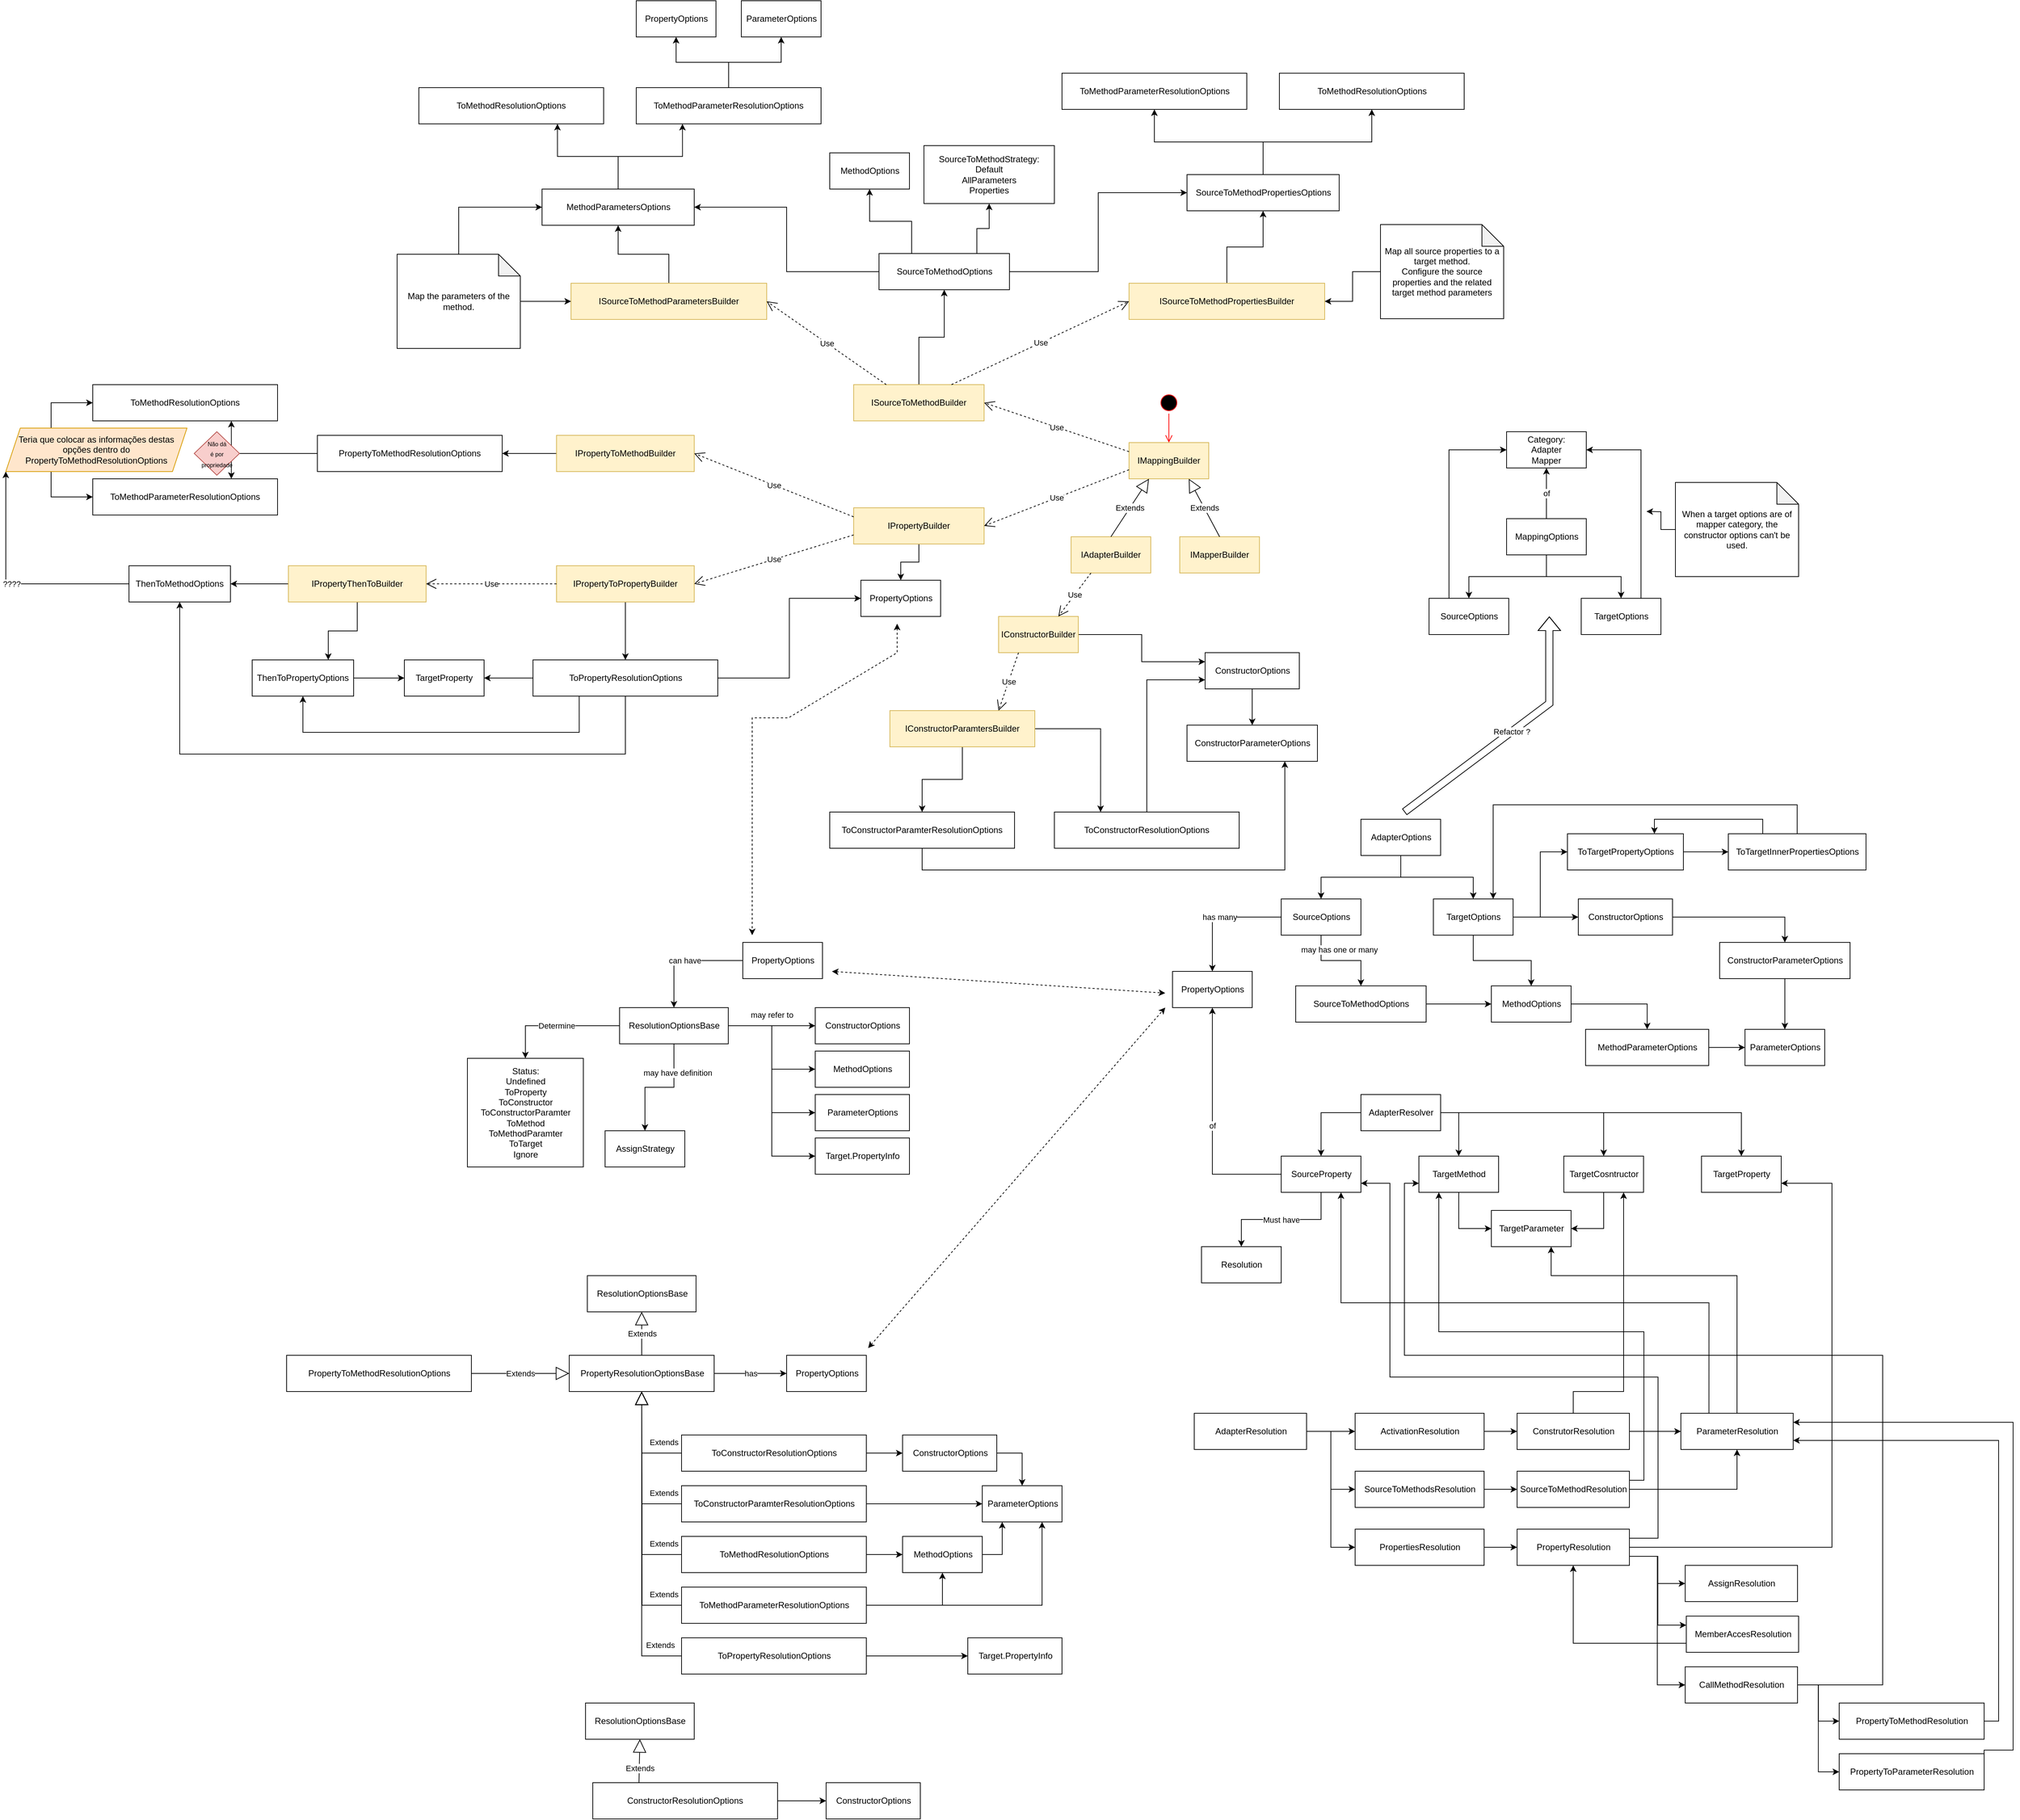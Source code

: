 <mxfile version="24.6.4" type="device">
  <diagram id="vq_wv0zzuL_Xbn3miVv_" name="Page-1">
    <mxGraphModel dx="3163" dy="2057" grid="1" gridSize="10" guides="1" tooltips="1" connect="1" arrows="1" fold="1" page="1" pageScale="1" pageWidth="827" pageHeight="1169" math="0" shadow="0">
      <root>
        <mxCell id="0" />
        <mxCell id="1" parent="0" />
        <mxCell id="pXdWZ2ubozuwfG-sVawZ-10" style="edgeStyle=orthogonalEdgeStyle;rounded=0;orthogonalLoop=1;jettySize=auto;html=1;entryX=0.5;entryY=0;entryDx=0;entryDy=0;" parent="1" source="pXdWZ2ubozuwfG-sVawZ-4" target="pXdWZ2ubozuwfG-sVawZ-8" edge="1">
          <mxGeometry relative="1" as="geometry" />
        </mxCell>
        <mxCell id="pXdWZ2ubozuwfG-sVawZ-11" style="edgeStyle=orthogonalEdgeStyle;rounded=0;orthogonalLoop=1;jettySize=auto;html=1;entryX=0.5;entryY=0;entryDx=0;entryDy=0;" parent="1" source="pXdWZ2ubozuwfG-sVawZ-4" target="pXdWZ2ubozuwfG-sVawZ-9" edge="1">
          <mxGeometry relative="1" as="geometry" />
        </mxCell>
        <mxCell id="pXdWZ2ubozuwfG-sVawZ-4" value="AdapterOptions" style="html=1;" parent="1" vertex="1">
          <mxGeometry x="320" y="70" width="110" height="50" as="geometry" />
        </mxCell>
        <mxCell id="pXdWZ2ubozuwfG-sVawZ-19" style="edgeStyle=orthogonalEdgeStyle;rounded=0;orthogonalLoop=1;jettySize=auto;html=1;entryX=0.5;entryY=0;entryDx=0;entryDy=0;" parent="1" source="pXdWZ2ubozuwfG-sVawZ-6" target="1iRqJwAMtjNGi-ZVY9wi-13" edge="1">
          <mxGeometry relative="1" as="geometry" />
        </mxCell>
        <mxCell id="pXdWZ2ubozuwfG-sVawZ-6" value="ConstructorOptions" style="html=1;" parent="1" vertex="1">
          <mxGeometry x="620" y="180" width="130" height="50" as="geometry" />
        </mxCell>
        <mxCell id="pXdWZ2ubozuwfG-sVawZ-16" style="edgeStyle=orthogonalEdgeStyle;rounded=0;orthogonalLoop=1;jettySize=auto;html=1;entryX=0;entryY=0.5;entryDx=0;entryDy=0;" parent="1" source="pXdWZ2ubozuwfG-sVawZ-7" target="pXdWZ2ubozuwfG-sVawZ-13" edge="1">
          <mxGeometry relative="1" as="geometry" />
        </mxCell>
        <mxCell id="pXdWZ2ubozuwfG-sVawZ-7" value="SourceToMethodOptions" style="html=1;" parent="1" vertex="1">
          <mxGeometry x="230" y="300" width="180" height="50" as="geometry" />
        </mxCell>
        <mxCell id="pXdWZ2ubozuwfG-sVawZ-15" value="may has one or many" style="edgeStyle=orthogonalEdgeStyle;rounded=0;orthogonalLoop=1;jettySize=auto;html=1;entryX=0.5;entryY=0;entryDx=0;entryDy=0;" parent="1" source="pXdWZ2ubozuwfG-sVawZ-8" target="pXdWZ2ubozuwfG-sVawZ-7" edge="1">
          <mxGeometry x="-0.04" y="15" relative="1" as="geometry">
            <mxPoint as="offset" />
          </mxGeometry>
        </mxCell>
        <mxCell id="pXdWZ2ubozuwfG-sVawZ-21" value="has many" style="edgeStyle=orthogonalEdgeStyle;rounded=0;orthogonalLoop=1;jettySize=auto;html=1;entryX=0.5;entryY=0;entryDx=0;entryDy=0;" parent="1" source="pXdWZ2ubozuwfG-sVawZ-8" target="pXdWZ2ubozuwfG-sVawZ-20" edge="1">
          <mxGeometry relative="1" as="geometry" />
        </mxCell>
        <mxCell id="pXdWZ2ubozuwfG-sVawZ-8" value="SourceOptions" style="html=1;" parent="1" vertex="1">
          <mxGeometry x="210" y="180" width="110" height="50" as="geometry" />
        </mxCell>
        <mxCell id="pXdWZ2ubozuwfG-sVawZ-12" style="edgeStyle=orthogonalEdgeStyle;rounded=0;orthogonalLoop=1;jettySize=auto;html=1;entryX=0;entryY=0.5;entryDx=0;entryDy=0;" parent="1" source="pXdWZ2ubozuwfG-sVawZ-9" target="pXdWZ2ubozuwfG-sVawZ-6" edge="1">
          <mxGeometry relative="1" as="geometry" />
        </mxCell>
        <mxCell id="pXdWZ2ubozuwfG-sVawZ-14" style="edgeStyle=orthogonalEdgeStyle;rounded=0;orthogonalLoop=1;jettySize=auto;html=1;entryX=0.5;entryY=0;entryDx=0;entryDy=0;" parent="1" source="pXdWZ2ubozuwfG-sVawZ-9" target="pXdWZ2ubozuwfG-sVawZ-13" edge="1">
          <mxGeometry relative="1" as="geometry" />
        </mxCell>
        <mxCell id="imAtHj-epaiyxMTncz5H-4" style="edgeStyle=orthogonalEdgeStyle;rounded=0;orthogonalLoop=1;jettySize=auto;html=1;entryX=0;entryY=0.5;entryDx=0;entryDy=0;" parent="1" source="pXdWZ2ubozuwfG-sVawZ-9" target="imAtHj-epaiyxMTncz5H-3" edge="1">
          <mxGeometry relative="1" as="geometry" />
        </mxCell>
        <mxCell id="pXdWZ2ubozuwfG-sVawZ-9" value="TargetOptions" style="html=1;" parent="1" vertex="1">
          <mxGeometry x="420" y="180" width="110" height="50" as="geometry" />
        </mxCell>
        <mxCell id="1iRqJwAMtjNGi-ZVY9wi-15" style="edgeStyle=orthogonalEdgeStyle;rounded=0;orthogonalLoop=1;jettySize=auto;html=1;entryX=0.5;entryY=0;entryDx=0;entryDy=0;" parent="1" source="pXdWZ2ubozuwfG-sVawZ-13" target="1iRqJwAMtjNGi-ZVY9wi-12" edge="1">
          <mxGeometry relative="1" as="geometry" />
        </mxCell>
        <mxCell id="pXdWZ2ubozuwfG-sVawZ-13" value="MethodOptions" style="html=1;" parent="1" vertex="1">
          <mxGeometry x="500" y="300" width="110" height="50" as="geometry" />
        </mxCell>
        <mxCell id="pXdWZ2ubozuwfG-sVawZ-17" value="ParameterOptions" style="html=1;" parent="1" vertex="1">
          <mxGeometry x="850" y="360" width="110" height="50" as="geometry" />
        </mxCell>
        <mxCell id="pXdWZ2ubozuwfG-sVawZ-20" value="PropertyOptions" style="html=1;" parent="1" vertex="1">
          <mxGeometry x="60" y="280" width="110" height="50" as="geometry" />
        </mxCell>
        <mxCell id="pXdWZ2ubozuwfG-sVawZ-28" style="edgeStyle=orthogonalEdgeStyle;rounded=0;orthogonalLoop=1;jettySize=auto;html=1;entryX=0.5;entryY=0;entryDx=0;entryDy=0;exitX=0;exitY=0.5;exitDx=0;exitDy=0;" parent="1" source="pXdWZ2ubozuwfG-sVawZ-22" target="pXdWZ2ubozuwfG-sVawZ-23" edge="1">
          <mxGeometry relative="1" as="geometry" />
        </mxCell>
        <mxCell id="pXdWZ2ubozuwfG-sVawZ-29" style="edgeStyle=orthogonalEdgeStyle;rounded=0;orthogonalLoop=1;jettySize=auto;html=1;entryX=0.5;entryY=0;entryDx=0;entryDy=0;exitX=1;exitY=0.5;exitDx=0;exitDy=0;" parent="1" source="pXdWZ2ubozuwfG-sVawZ-22" target="pXdWZ2ubozuwfG-sVawZ-24" edge="1">
          <mxGeometry relative="1" as="geometry" />
        </mxCell>
        <mxCell id="pXdWZ2ubozuwfG-sVawZ-31" style="edgeStyle=orthogonalEdgeStyle;rounded=0;orthogonalLoop=1;jettySize=auto;html=1;entryX=0.5;entryY=0;entryDx=0;entryDy=0;" parent="1" source="pXdWZ2ubozuwfG-sVawZ-22" target="pXdWZ2ubozuwfG-sVawZ-30" edge="1">
          <mxGeometry relative="1" as="geometry" />
        </mxCell>
        <mxCell id="_E89oEi2iaKVJXCi0WiM-9" style="edgeStyle=orthogonalEdgeStyle;rounded=0;orthogonalLoop=1;jettySize=auto;html=1;entryX=0.5;entryY=0;entryDx=0;entryDy=0;" parent="1" source="pXdWZ2ubozuwfG-sVawZ-22" target="_E89oEi2iaKVJXCi0WiM-8" edge="1">
          <mxGeometry relative="1" as="geometry" />
        </mxCell>
        <mxCell id="pXdWZ2ubozuwfG-sVawZ-22" value="AdapterResolver" style="html=1;" parent="1" vertex="1">
          <mxGeometry x="320" y="450" width="110" height="50" as="geometry" />
        </mxCell>
        <mxCell id="pXdWZ2ubozuwfG-sVawZ-25" value="of" style="edgeStyle=orthogonalEdgeStyle;rounded=0;orthogonalLoop=1;jettySize=auto;html=1;entryX=0.5;entryY=1;entryDx=0;entryDy=0;" parent="1" source="pXdWZ2ubozuwfG-sVawZ-23" target="pXdWZ2ubozuwfG-sVawZ-20" edge="1">
          <mxGeometry relative="1" as="geometry" />
        </mxCell>
        <mxCell id="pXdWZ2ubozuwfG-sVawZ-27" value="Must have" style="edgeStyle=orthogonalEdgeStyle;rounded=0;orthogonalLoop=1;jettySize=auto;html=1;entryX=0.5;entryY=0;entryDx=0;entryDy=0;exitX=0.5;exitY=1;exitDx=0;exitDy=0;" parent="1" source="pXdWZ2ubozuwfG-sVawZ-23" target="pXdWZ2ubozuwfG-sVawZ-26" edge="1">
          <mxGeometry relative="1" as="geometry" />
        </mxCell>
        <mxCell id="pXdWZ2ubozuwfG-sVawZ-23" value="SourceProperty" style="html=1;" parent="1" vertex="1">
          <mxGeometry x="210" y="535" width="110" height="50" as="geometry" />
        </mxCell>
        <mxCell id="_E89oEi2iaKVJXCi0WiM-12" style="edgeStyle=orthogonalEdgeStyle;rounded=0;orthogonalLoop=1;jettySize=auto;html=1;entryX=0;entryY=0.5;entryDx=0;entryDy=0;exitX=0.5;exitY=1;exitDx=0;exitDy=0;" parent="1" source="pXdWZ2ubozuwfG-sVawZ-24" target="_E89oEi2iaKVJXCi0WiM-10" edge="1">
          <mxGeometry relative="1" as="geometry" />
        </mxCell>
        <mxCell id="pXdWZ2ubozuwfG-sVawZ-24" value="TargetMethod" style="html=1;" parent="1" vertex="1">
          <mxGeometry x="400" y="535" width="110" height="50" as="geometry" />
        </mxCell>
        <mxCell id="pXdWZ2ubozuwfG-sVawZ-26" value="Resolution" style="html=1;" parent="1" vertex="1">
          <mxGeometry x="100" y="660" width="110" height="50" as="geometry" />
        </mxCell>
        <mxCell id="pXdWZ2ubozuwfG-sVawZ-30" value="TargetProperty" style="html=1;" parent="1" vertex="1">
          <mxGeometry x="790" y="535" width="110" height="50" as="geometry" />
        </mxCell>
        <mxCell id="RJ4JzEp8g_9LxDjNHYHR-3" value="can have" style="edgeStyle=orthogonalEdgeStyle;rounded=0;orthogonalLoop=1;jettySize=auto;html=1;entryX=0.5;entryY=0;entryDx=0;entryDy=0;" parent="1" source="RJ4JzEp8g_9LxDjNHYHR-1" target="RJ4JzEp8g_9LxDjNHYHR-2" edge="1">
          <mxGeometry relative="1" as="geometry" />
        </mxCell>
        <mxCell id="RJ4JzEp8g_9LxDjNHYHR-1" value="PropertyOptions" style="html=1;" parent="1" vertex="1">
          <mxGeometry x="-533" y="240" width="110" height="50" as="geometry" />
        </mxCell>
        <mxCell id="RJ4JzEp8g_9LxDjNHYHR-5" value="Determine" style="edgeStyle=orthogonalEdgeStyle;rounded=0;orthogonalLoop=1;jettySize=auto;html=1;entryX=0.5;entryY=0;entryDx=0;entryDy=0;" parent="1" source="RJ4JzEp8g_9LxDjNHYHR-2" target="RJ4JzEp8g_9LxDjNHYHR-4" edge="1">
          <mxGeometry relative="1" as="geometry" />
        </mxCell>
        <mxCell id="RJ4JzEp8g_9LxDjNHYHR-8" value="may have definition" style="edgeStyle=orthogonalEdgeStyle;rounded=0;orthogonalLoop=1;jettySize=auto;html=1;entryX=0.5;entryY=0;entryDx=0;entryDy=0;" parent="1" source="RJ4JzEp8g_9LxDjNHYHR-2" target="RJ4JzEp8g_9LxDjNHYHR-7" edge="1">
          <mxGeometry x="-0.5" y="5" relative="1" as="geometry">
            <mxPoint as="offset" />
          </mxGeometry>
        </mxCell>
        <mxCell id="RJ4JzEp8g_9LxDjNHYHR-16" value="may refer to" style="edgeStyle=orthogonalEdgeStyle;rounded=0;orthogonalLoop=1;jettySize=auto;html=1;entryX=0;entryY=0.5;entryDx=0;entryDy=0;" parent="1" source="RJ4JzEp8g_9LxDjNHYHR-2" target="RJ4JzEp8g_9LxDjNHYHR-10" edge="1">
          <mxGeometry y="15" relative="1" as="geometry">
            <mxPoint as="offset" />
          </mxGeometry>
        </mxCell>
        <mxCell id="RJ4JzEp8g_9LxDjNHYHR-17" style="edgeStyle=orthogonalEdgeStyle;rounded=0;orthogonalLoop=1;jettySize=auto;html=1;entryX=0;entryY=0.5;entryDx=0;entryDy=0;" parent="1" source="RJ4JzEp8g_9LxDjNHYHR-2" target="RJ4JzEp8g_9LxDjNHYHR-13" edge="1">
          <mxGeometry relative="1" as="geometry" />
        </mxCell>
        <mxCell id="RJ4JzEp8g_9LxDjNHYHR-18" style="edgeStyle=orthogonalEdgeStyle;rounded=0;orthogonalLoop=1;jettySize=auto;html=1;entryX=0;entryY=0.5;entryDx=0;entryDy=0;" parent="1" source="RJ4JzEp8g_9LxDjNHYHR-2" target="RJ4JzEp8g_9LxDjNHYHR-14" edge="1">
          <mxGeometry relative="1" as="geometry" />
        </mxCell>
        <mxCell id="RJ4JzEp8g_9LxDjNHYHR-20" style="edgeStyle=orthogonalEdgeStyle;rounded=0;orthogonalLoop=1;jettySize=auto;html=1;entryX=0;entryY=0.5;entryDx=0;entryDy=0;" parent="1" source="RJ4JzEp8g_9LxDjNHYHR-2" target="RJ4JzEp8g_9LxDjNHYHR-19" edge="1">
          <mxGeometry relative="1" as="geometry" />
        </mxCell>
        <mxCell id="RJ4JzEp8g_9LxDjNHYHR-2" value="ResolutionOptionsBase" style="html=1;" parent="1" vertex="1">
          <mxGeometry x="-703" y="330" width="150" height="50" as="geometry" />
        </mxCell>
        <mxCell id="RJ4JzEp8g_9LxDjNHYHR-4" value="Status:&lt;br&gt;Undefined&lt;br&gt;ToProperty&lt;br&gt;ToConstructor&lt;br&gt;ToConstructorParamter&lt;br&gt;ToMethod&lt;br&gt;ToMethodParamter&lt;br&gt;ToTarget&lt;br&gt;Ignore" style="html=1;" parent="1" vertex="1">
          <mxGeometry x="-913" y="400" width="160" height="150" as="geometry" />
        </mxCell>
        <mxCell id="RJ4JzEp8g_9LxDjNHYHR-7" value="AssignStrategy" style="html=1;" parent="1" vertex="1">
          <mxGeometry x="-723" y="500" width="110" height="50" as="geometry" />
        </mxCell>
        <mxCell id="RJ4JzEp8g_9LxDjNHYHR-10" value="ConstructorOptions" style="html=1;" parent="1" vertex="1">
          <mxGeometry x="-433" y="330" width="130" height="50" as="geometry" />
        </mxCell>
        <mxCell id="RJ4JzEp8g_9LxDjNHYHR-13" value="MethodOptions" style="html=1;" parent="1" vertex="1">
          <mxGeometry x="-433" y="390" width="130" height="50" as="geometry" />
        </mxCell>
        <mxCell id="RJ4JzEp8g_9LxDjNHYHR-14" value="ParameterOptions" style="html=1;" parent="1" vertex="1">
          <mxGeometry x="-433" y="450" width="130" height="50" as="geometry" />
        </mxCell>
        <mxCell id="RJ4JzEp8g_9LxDjNHYHR-19" value="Target.PropertyInfo" style="html=1;" parent="1" vertex="1">
          <mxGeometry x="-433" y="510" width="130" height="50" as="geometry" />
        </mxCell>
        <mxCell id="4p3TJnHMyskBEbKvYMfw-4" value="of" style="edgeStyle=orthogonalEdgeStyle;rounded=0;orthogonalLoop=1;jettySize=auto;html=1;entryX=0.5;entryY=1;entryDx=0;entryDy=0;" parent="1" source="4p3TJnHMyskBEbKvYMfw-1" target="4p3TJnHMyskBEbKvYMfw-3" edge="1">
          <mxGeometry relative="1" as="geometry" />
        </mxCell>
        <mxCell id="4p3TJnHMyskBEbKvYMfw-7" style="edgeStyle=orthogonalEdgeStyle;rounded=0;orthogonalLoop=1;jettySize=auto;html=1;entryX=0.5;entryY=0;entryDx=0;entryDy=0;" parent="1" source="4p3TJnHMyskBEbKvYMfw-1" target="4p3TJnHMyskBEbKvYMfw-5" edge="1">
          <mxGeometry relative="1" as="geometry" />
        </mxCell>
        <mxCell id="4p3TJnHMyskBEbKvYMfw-8" style="edgeStyle=orthogonalEdgeStyle;rounded=0;orthogonalLoop=1;jettySize=auto;html=1;entryX=0.5;entryY=0;entryDx=0;entryDy=0;" parent="1" source="4p3TJnHMyskBEbKvYMfw-1" target="4p3TJnHMyskBEbKvYMfw-6" edge="1">
          <mxGeometry relative="1" as="geometry" />
        </mxCell>
        <mxCell id="4p3TJnHMyskBEbKvYMfw-1" value="MappingOptions" style="html=1;" parent="1" vertex="1">
          <mxGeometry x="521" y="-345" width="110" height="50" as="geometry" />
        </mxCell>
        <mxCell id="4p3TJnHMyskBEbKvYMfw-3" value="Category:&lt;br&gt;Adapter&lt;br&gt;Mapper" style="html=1;whiteSpace=wrap;" parent="1" vertex="1">
          <mxGeometry x="521" y="-465" width="110" height="50" as="geometry" />
        </mxCell>
        <mxCell id="4p3TJnHMyskBEbKvYMfw-11" style="edgeStyle=orthogonalEdgeStyle;rounded=0;orthogonalLoop=1;jettySize=auto;html=1;entryX=0;entryY=0.5;entryDx=0;entryDy=0;exitX=0.25;exitY=0;exitDx=0;exitDy=0;" parent="1" source="4p3TJnHMyskBEbKvYMfw-5" target="4p3TJnHMyskBEbKvYMfw-3" edge="1">
          <mxGeometry relative="1" as="geometry" />
        </mxCell>
        <mxCell id="4p3TJnHMyskBEbKvYMfw-5" value="SourceOptions" style="html=1;" parent="1" vertex="1">
          <mxGeometry x="414" y="-235" width="110" height="50" as="geometry" />
        </mxCell>
        <mxCell id="4p3TJnHMyskBEbKvYMfw-12" style="edgeStyle=orthogonalEdgeStyle;rounded=0;orthogonalLoop=1;jettySize=auto;html=1;entryX=1;entryY=0.5;entryDx=0;entryDy=0;exitX=0.75;exitY=0;exitDx=0;exitDy=0;" parent="1" source="4p3TJnHMyskBEbKvYMfw-6" target="4p3TJnHMyskBEbKvYMfw-3" edge="1">
          <mxGeometry relative="1" as="geometry" />
        </mxCell>
        <mxCell id="4p3TJnHMyskBEbKvYMfw-6" value="TargetOptions" style="html=1;" parent="1" vertex="1">
          <mxGeometry x="624" y="-235" width="110" height="50" as="geometry" />
        </mxCell>
        <mxCell id="4p3TJnHMyskBEbKvYMfw-10" value="Refactor ?" style="shape=flexArrow;endArrow=classic;html=1;rounded=0;" parent="1" edge="1">
          <mxGeometry width="50" height="50" relative="1" as="geometry">
            <mxPoint x="380" y="60" as="sourcePoint" />
            <mxPoint x="580" y="-210" as="targetPoint" />
            <Array as="points">
              <mxPoint x="580" y="-90" />
            </Array>
          </mxGeometry>
        </mxCell>
        <mxCell id="4p3TJnHMyskBEbKvYMfw-14" style="edgeStyle=orthogonalEdgeStyle;rounded=0;orthogonalLoop=1;jettySize=auto;html=1;" parent="1" source="4p3TJnHMyskBEbKvYMfw-13" edge="1">
          <mxGeometry relative="1" as="geometry">
            <mxPoint x="714" y="-355" as="targetPoint" />
          </mxGeometry>
        </mxCell>
        <mxCell id="4p3TJnHMyskBEbKvYMfw-13" value="When a target options are of mapper category, the constructor options can&#39;t be used." style="shape=note;whiteSpace=wrap;html=1;backgroundOutline=1;darkOpacity=0.05;" parent="1" vertex="1">
          <mxGeometry x="754" y="-395" width="170" height="130" as="geometry" />
        </mxCell>
        <mxCell id="4p3TJnHMyskBEbKvYMfw-15" value="IMappingBuilder" style="html=1;whiteSpace=wrap;fillColor=#fff2cc;strokeColor=#d6b656;" parent="1" vertex="1">
          <mxGeometry y="-450" width="110" height="50" as="geometry" />
        </mxCell>
        <mxCell id="4p3TJnHMyskBEbKvYMfw-17" value="IAdapterBuilder" style="html=1;whiteSpace=wrap;fillColor=#fff2cc;strokeColor=#d6b656;" parent="1" vertex="1">
          <mxGeometry x="-80" y="-320" width="110" height="50" as="geometry" />
        </mxCell>
        <mxCell id="4p3TJnHMyskBEbKvYMfw-18" value="IMapperBuilder" style="html=1;whiteSpace=wrap;fillColor=#fff2cc;strokeColor=#d6b656;" parent="1" vertex="1">
          <mxGeometry x="70" y="-320" width="110" height="50" as="geometry" />
        </mxCell>
        <mxCell id="4p3TJnHMyskBEbKvYMfw-19" value="Extends" style="endArrow=block;endSize=16;endFill=0;html=1;rounded=0;entryX=0.25;entryY=1;entryDx=0;entryDy=0;exitX=0.5;exitY=0;exitDx=0;exitDy=0;" parent="1" source="4p3TJnHMyskBEbKvYMfw-17" target="4p3TJnHMyskBEbKvYMfw-15" edge="1">
          <mxGeometry width="160" relative="1" as="geometry">
            <mxPoint x="-40" y="-370" as="sourcePoint" />
            <mxPoint x="120" y="-370" as="targetPoint" />
          </mxGeometry>
        </mxCell>
        <mxCell id="4p3TJnHMyskBEbKvYMfw-20" value="Extends" style="endArrow=block;endSize=16;endFill=0;html=1;rounded=0;entryX=0.75;entryY=1;entryDx=0;entryDy=0;exitX=0.5;exitY=0;exitDx=0;exitDy=0;" parent="1" source="4p3TJnHMyskBEbKvYMfw-18" target="4p3TJnHMyskBEbKvYMfw-15" edge="1">
          <mxGeometry width="160" relative="1" as="geometry">
            <mxPoint x="-15" y="-330" as="sourcePoint" />
            <mxPoint x="38" y="-390" as="targetPoint" />
          </mxGeometry>
        </mxCell>
        <mxCell id="1iRqJwAMtjNGi-ZVY9wi-11" style="edgeStyle=orthogonalEdgeStyle;rounded=0;orthogonalLoop=1;jettySize=auto;html=1;entryX=0;entryY=0.25;entryDx=0;entryDy=0;" parent="1" source="4p3TJnHMyskBEbKvYMfw-21" target="1iRqJwAMtjNGi-ZVY9wi-10" edge="1">
          <mxGeometry relative="1" as="geometry" />
        </mxCell>
        <mxCell id="4p3TJnHMyskBEbKvYMfw-21" value="IConstructorBuilder" style="html=1;whiteSpace=wrap;fillColor=#fff2cc;strokeColor=#d6b656;" parent="1" vertex="1">
          <mxGeometry x="-180" y="-210" width="110" height="50" as="geometry" />
        </mxCell>
        <mxCell id="4p3TJnHMyskBEbKvYMfw-22" value="Use" style="endArrow=open;endSize=12;dashed=1;html=1;rounded=0;exitX=0.25;exitY=1;exitDx=0;exitDy=0;entryX=0.75;entryY=0;entryDx=0;entryDy=0;" parent="1" source="4p3TJnHMyskBEbKvYMfw-17" target="4p3TJnHMyskBEbKvYMfw-21" edge="1">
          <mxGeometry width="160" relative="1" as="geometry">
            <mxPoint x="-90" y="-180" as="sourcePoint" />
            <mxPoint x="70" y="-180" as="targetPoint" />
          </mxGeometry>
        </mxCell>
        <mxCell id="4p3TJnHMyskBEbKvYMfw-36" style="edgeStyle=orthogonalEdgeStyle;rounded=0;orthogonalLoop=1;jettySize=auto;html=1;entryX=0.5;entryY=1;entryDx=0;entryDy=0;" parent="1" source="4p3TJnHMyskBEbKvYMfw-23" target="4p3TJnHMyskBEbKvYMfw-35" edge="1">
          <mxGeometry relative="1" as="geometry" />
        </mxCell>
        <mxCell id="4p3TJnHMyskBEbKvYMfw-23" value="ISourceToMethodBuilder" style="html=1;whiteSpace=wrap;fillColor=#fff2cc;strokeColor=#d6b656;" parent="1" vertex="1">
          <mxGeometry x="-380" y="-530" width="180" height="50" as="geometry" />
        </mxCell>
        <mxCell id="4p3TJnHMyskBEbKvYMfw-34" style="edgeStyle=orthogonalEdgeStyle;rounded=0;orthogonalLoop=1;jettySize=auto;html=1;entryX=0.5;entryY=0;entryDx=0;entryDy=0;" parent="1" source="4p3TJnHMyskBEbKvYMfw-24" target="4p3TJnHMyskBEbKvYMfw-33" edge="1">
          <mxGeometry relative="1" as="geometry" />
        </mxCell>
        <mxCell id="4p3TJnHMyskBEbKvYMfw-24" value="IPropertyBuilder" style="html=1;whiteSpace=wrap;fillColor=#fff2cc;strokeColor=#d6b656;" parent="1" vertex="1">
          <mxGeometry x="-380" y="-360" width="180" height="50" as="geometry" />
        </mxCell>
        <mxCell id="4p3TJnHMyskBEbKvYMfw-25" value="Use" style="endArrow=open;endSize=12;dashed=1;html=1;rounded=0;exitX=0;exitY=0.25;exitDx=0;exitDy=0;entryX=1;entryY=0.5;entryDx=0;entryDy=0;" parent="1" source="4p3TJnHMyskBEbKvYMfw-15" target="4p3TJnHMyskBEbKvYMfw-23" edge="1">
          <mxGeometry width="160" relative="1" as="geometry">
            <mxPoint x="-65" y="-460" as="sourcePoint" />
            <mxPoint x="-110" y="-400" as="targetPoint" />
          </mxGeometry>
        </mxCell>
        <mxCell id="4p3TJnHMyskBEbKvYMfw-26" value="Use" style="endArrow=open;endSize=12;dashed=1;html=1;rounded=0;exitX=0;exitY=0.75;exitDx=0;exitDy=0;entryX=1;entryY=0.5;entryDx=0;entryDy=0;" parent="1" source="4p3TJnHMyskBEbKvYMfw-15" target="4p3TJnHMyskBEbKvYMfw-24" edge="1">
          <mxGeometry width="160" relative="1" as="geometry">
            <mxPoint x="10" y="-427" as="sourcePoint" />
            <mxPoint x="-180" y="-445" as="targetPoint" />
          </mxGeometry>
        </mxCell>
        <mxCell id="wlzRSaJoVuHa8XaDKaRu-43" style="edgeStyle=orthogonalEdgeStyle;rounded=0;orthogonalLoop=1;jettySize=auto;html=1;entryX=0.5;entryY=0;entryDx=0;entryDy=0;" parent="1" source="4p3TJnHMyskBEbKvYMfw-27" target="wlzRSaJoVuHa8XaDKaRu-42" edge="1">
          <mxGeometry relative="1" as="geometry" />
        </mxCell>
        <mxCell id="4p3TJnHMyskBEbKvYMfw-27" value="IPropertyToPropertyBuilder" style="html=1;whiteSpace=wrap;fillColor=#fff2cc;strokeColor=#d6b656;" parent="1" vertex="1">
          <mxGeometry x="-790" y="-280" width="190" height="50" as="geometry" />
        </mxCell>
        <mxCell id="wlzRSaJoVuHa8XaDKaRu-36" style="edgeStyle=orthogonalEdgeStyle;rounded=0;orthogonalLoop=1;jettySize=auto;html=1;entryX=1;entryY=0.5;entryDx=0;entryDy=0;" parent="1" source="4p3TJnHMyskBEbKvYMfw-28" target="wlzRSaJoVuHa8XaDKaRu-35" edge="1">
          <mxGeometry relative="1" as="geometry" />
        </mxCell>
        <mxCell id="4p3TJnHMyskBEbKvYMfw-28" value="IPropertyToMethodBuilder" style="html=1;whiteSpace=wrap;fillColor=#fff2cc;strokeColor=#d6b656;" parent="1" vertex="1">
          <mxGeometry x="-790" y="-460" width="190" height="50" as="geometry" />
        </mxCell>
        <mxCell id="wlzRSaJoVuHa8XaDKaRu-49" style="edgeStyle=orthogonalEdgeStyle;rounded=0;orthogonalLoop=1;jettySize=auto;html=1;entryX=0.75;entryY=0;entryDx=0;entryDy=0;" parent="1" source="4p3TJnHMyskBEbKvYMfw-29" target="wlzRSaJoVuHa8XaDKaRu-48" edge="1">
          <mxGeometry relative="1" as="geometry" />
        </mxCell>
        <mxCell id="wlzRSaJoVuHa8XaDKaRu-52" style="edgeStyle=orthogonalEdgeStyle;rounded=0;orthogonalLoop=1;jettySize=auto;html=1;entryX=1;entryY=0.5;entryDx=0;entryDy=0;" parent="1" source="4p3TJnHMyskBEbKvYMfw-29" target="wlzRSaJoVuHa8XaDKaRu-51" edge="1">
          <mxGeometry relative="1" as="geometry" />
        </mxCell>
        <mxCell id="4p3TJnHMyskBEbKvYMfw-29" value="IPropertyThenToBuilder" style="html=1;whiteSpace=wrap;fillColor=#fff2cc;strokeColor=#d6b656;" parent="1" vertex="1">
          <mxGeometry x="-1160" y="-280" width="190" height="50" as="geometry" />
        </mxCell>
        <mxCell id="4p3TJnHMyskBEbKvYMfw-30" value="Use" style="endArrow=open;endSize=12;dashed=1;html=1;rounded=0;entryX=1;entryY=0.5;entryDx=0;entryDy=0;exitX=0;exitY=0.75;exitDx=0;exitDy=0;" parent="1" source="4p3TJnHMyskBEbKvYMfw-24" target="4p3TJnHMyskBEbKvYMfw-27" edge="1">
          <mxGeometry width="160" relative="1" as="geometry">
            <mxPoint x="-490" y="-300" as="sourcePoint" />
            <mxPoint x="-480" y="-330" as="targetPoint" />
          </mxGeometry>
        </mxCell>
        <mxCell id="4p3TJnHMyskBEbKvYMfw-31" value="Use" style="endArrow=open;endSize=12;dashed=1;html=1;rounded=0;exitX=0;exitY=0.25;exitDx=0;exitDy=0;entryX=1;entryY=0.5;entryDx=0;entryDy=0;" parent="1" source="4p3TJnHMyskBEbKvYMfw-24" target="4p3TJnHMyskBEbKvYMfw-28" edge="1">
          <mxGeometry width="160" relative="1" as="geometry">
            <mxPoint x="-370" y="-337" as="sourcePoint" />
            <mxPoint x="-480" y="-345" as="targetPoint" />
          </mxGeometry>
        </mxCell>
        <mxCell id="4p3TJnHMyskBEbKvYMfw-32" value="Use" style="endArrow=open;endSize=12;dashed=1;html=1;rounded=0;entryX=1;entryY=0.5;entryDx=0;entryDy=0;exitX=0;exitY=0.5;exitDx=0;exitDy=0;" parent="1" source="4p3TJnHMyskBEbKvYMfw-27" target="4p3TJnHMyskBEbKvYMfw-29" edge="1">
          <mxGeometry width="160" relative="1" as="geometry">
            <mxPoint x="-490" y="-330" as="sourcePoint" />
            <mxPoint x="-480" y="-275" as="targetPoint" />
          </mxGeometry>
        </mxCell>
        <mxCell id="4p3TJnHMyskBEbKvYMfw-33" value="PropertyOptions" style="html=1;" parent="1" vertex="1">
          <mxGeometry x="-370" y="-260" width="110" height="50" as="geometry" />
        </mxCell>
        <mxCell id="wlzRSaJoVuHa8XaDKaRu-8" style="edgeStyle=orthogonalEdgeStyle;rounded=0;orthogonalLoop=1;jettySize=auto;html=1;entryX=0.5;entryY=1;entryDx=0;entryDy=0;exitX=0.75;exitY=0;exitDx=0;exitDy=0;" parent="1" source="4p3TJnHMyskBEbKvYMfw-35" target="wlzRSaJoVuHa8XaDKaRu-7" edge="1">
          <mxGeometry relative="1" as="geometry" />
        </mxCell>
        <mxCell id="wlzRSaJoVuHa8XaDKaRu-16" style="edgeStyle=orthogonalEdgeStyle;rounded=0;orthogonalLoop=1;jettySize=auto;html=1;entryX=0.5;entryY=1;entryDx=0;entryDy=0;exitX=0.25;exitY=0;exitDx=0;exitDy=0;" parent="1" source="4p3TJnHMyskBEbKvYMfw-35" target="wlzRSaJoVuHa8XaDKaRu-15" edge="1">
          <mxGeometry relative="1" as="geometry" />
        </mxCell>
        <mxCell id="wlzRSaJoVuHa8XaDKaRu-24" style="edgeStyle=orthogonalEdgeStyle;rounded=0;orthogonalLoop=1;jettySize=auto;html=1;entryX=1;entryY=0.5;entryDx=0;entryDy=0;" parent="1" source="4p3TJnHMyskBEbKvYMfw-35" target="wlzRSaJoVuHa8XaDKaRu-11" edge="1">
          <mxGeometry relative="1" as="geometry" />
        </mxCell>
        <mxCell id="wlzRSaJoVuHa8XaDKaRu-25" style="edgeStyle=orthogonalEdgeStyle;rounded=0;orthogonalLoop=1;jettySize=auto;html=1;exitX=1;exitY=0.5;exitDx=0;exitDy=0;entryX=0;entryY=0.5;entryDx=0;entryDy=0;" parent="1" source="4p3TJnHMyskBEbKvYMfw-35" target="wlzRSaJoVuHa8XaDKaRu-9" edge="1">
          <mxGeometry relative="1" as="geometry" />
        </mxCell>
        <mxCell id="4p3TJnHMyskBEbKvYMfw-35" value="SourceToMethodOptions" style="html=1;" parent="1" vertex="1">
          <mxGeometry x="-345" y="-711" width="180" height="50" as="geometry" />
        </mxCell>
        <mxCell id="4p3TJnHMyskBEbKvYMfw-51" value="has" style="edgeStyle=orthogonalEdgeStyle;rounded=0;orthogonalLoop=1;jettySize=auto;html=1;entryX=0;entryY=0.5;entryDx=0;entryDy=0;" parent="1" source="4p3TJnHMyskBEbKvYMfw-37" target="4p3TJnHMyskBEbKvYMfw-47" edge="1">
          <mxGeometry relative="1" as="geometry" />
        </mxCell>
        <mxCell id="4p3TJnHMyskBEbKvYMfw-37" value="PropertyResolutionOptionsBase" style="html=1;" parent="1" vertex="1">
          <mxGeometry x="-772.5" y="810" width="200" height="50" as="geometry" />
        </mxCell>
        <mxCell id="4p3TJnHMyskBEbKvYMfw-54" style="edgeStyle=orthogonalEdgeStyle;rounded=0;orthogonalLoop=1;jettySize=auto;html=1;entryX=0;entryY=0.5;entryDx=0;entryDy=0;" parent="1" source="4p3TJnHMyskBEbKvYMfw-38" target="4p3TJnHMyskBEbKvYMfw-52" edge="1">
          <mxGeometry relative="1" as="geometry" />
        </mxCell>
        <mxCell id="4p3TJnHMyskBEbKvYMfw-38" value="ToConstructorResolutionOptions" style="html=1;whiteSpace=wrap;" parent="1" vertex="1">
          <mxGeometry x="-617.5" y="920" width="255" height="50" as="geometry" />
        </mxCell>
        <mxCell id="4p3TJnHMyskBEbKvYMfw-39" value="Extends" style="endArrow=block;endSize=16;endFill=0;html=1;rounded=0;entryX=0.5;entryY=1;entryDx=0;entryDy=0;exitX=0;exitY=0.5;exitDx=0;exitDy=0;edgeStyle=orthogonalEdgeStyle;" parent="1" source="4p3TJnHMyskBEbKvYMfw-38" target="4p3TJnHMyskBEbKvYMfw-37" edge="1">
          <mxGeometry x="-0.643" y="-15" width="160" relative="1" as="geometry">
            <mxPoint x="-632.5" y="890" as="sourcePoint" />
            <mxPoint x="-172.5" y="850" as="targetPoint" />
            <mxPoint as="offset" />
          </mxGeometry>
        </mxCell>
        <mxCell id="4p3TJnHMyskBEbKvYMfw-60" style="edgeStyle=orthogonalEdgeStyle;rounded=0;orthogonalLoop=1;jettySize=auto;html=1;entryX=0.75;entryY=1;entryDx=0;entryDy=0;" parent="1" source="4p3TJnHMyskBEbKvYMfw-40" target="4p3TJnHMyskBEbKvYMfw-53" edge="1">
          <mxGeometry relative="1" as="geometry" />
        </mxCell>
        <mxCell id="4p3TJnHMyskBEbKvYMfw-61" style="edgeStyle=orthogonalEdgeStyle;rounded=0;orthogonalLoop=1;jettySize=auto;html=1;entryX=0.5;entryY=1;entryDx=0;entryDy=0;" parent="1" source="4p3TJnHMyskBEbKvYMfw-40" target="4p3TJnHMyskBEbKvYMfw-57" edge="1">
          <mxGeometry relative="1" as="geometry" />
        </mxCell>
        <mxCell id="4p3TJnHMyskBEbKvYMfw-40" value="ToMethodParameterResolutionOptions" style="html=1;whiteSpace=wrap;" parent="1" vertex="1">
          <mxGeometry x="-617.5" y="1130" width="255" height="50" as="geometry" />
        </mxCell>
        <mxCell id="4p3TJnHMyskBEbKvYMfw-56" style="edgeStyle=orthogonalEdgeStyle;rounded=0;orthogonalLoop=1;jettySize=auto;html=1;entryX=0;entryY=0.5;entryDx=0;entryDy=0;" parent="1" source="4p3TJnHMyskBEbKvYMfw-41" target="4p3TJnHMyskBEbKvYMfw-53" edge="1">
          <mxGeometry relative="1" as="geometry" />
        </mxCell>
        <mxCell id="4p3TJnHMyskBEbKvYMfw-41" value="ToConstructorParamterResolutionOptions" style="html=1;whiteSpace=wrap;" parent="1" vertex="1">
          <mxGeometry x="-617.5" y="990" width="255" height="50" as="geometry" />
        </mxCell>
        <mxCell id="4p3TJnHMyskBEbKvYMfw-42" value="Extends" style="endArrow=block;endSize=16;endFill=0;html=1;rounded=0;entryX=0.5;entryY=1;entryDx=0;entryDy=0;exitX=0;exitY=0.5;exitDx=0;exitDy=0;edgeStyle=orthogonalEdgeStyle;" parent="1" source="4p3TJnHMyskBEbKvYMfw-41" target="4p3TJnHMyskBEbKvYMfw-37" edge="1">
          <mxGeometry x="-0.762" y="-15" width="160" relative="1" as="geometry">
            <mxPoint x="-607.5" y="955" as="sourcePoint" />
            <mxPoint x="-662.5" y="870" as="targetPoint" />
            <mxPoint as="offset" />
          </mxGeometry>
        </mxCell>
        <mxCell id="4p3TJnHMyskBEbKvYMfw-58" style="edgeStyle=orthogonalEdgeStyle;rounded=0;orthogonalLoop=1;jettySize=auto;html=1;entryX=0;entryY=0.5;entryDx=0;entryDy=0;" parent="1" source="4p3TJnHMyskBEbKvYMfw-44" target="4p3TJnHMyskBEbKvYMfw-57" edge="1">
          <mxGeometry relative="1" as="geometry" />
        </mxCell>
        <mxCell id="4p3TJnHMyskBEbKvYMfw-44" value="ToMethodResolutionOptions" style="html=1;whiteSpace=wrap;" parent="1" vertex="1">
          <mxGeometry x="-617.5" y="1060" width="255" height="50" as="geometry" />
        </mxCell>
        <mxCell id="4p3TJnHMyskBEbKvYMfw-45" value="Extends" style="endArrow=block;endSize=16;endFill=0;html=1;rounded=0;exitX=0;exitY=0.5;exitDx=0;exitDy=0;edgeStyle=orthogonalEdgeStyle;" parent="1" source="4p3TJnHMyskBEbKvYMfw-44" edge="1">
          <mxGeometry x="-0.821" y="-15" width="160" relative="1" as="geometry">
            <mxPoint x="-607.5" y="1025" as="sourcePoint" />
            <mxPoint x="-672.5" y="860" as="targetPoint" />
            <mxPoint as="offset" />
          </mxGeometry>
        </mxCell>
        <mxCell id="4p3TJnHMyskBEbKvYMfw-46" value="Extends" style="endArrow=block;endSize=16;endFill=0;html=1;rounded=0;exitX=0;exitY=0.5;exitDx=0;exitDy=0;edgeStyle=orthogonalEdgeStyle;" parent="1" source="4p3TJnHMyskBEbKvYMfw-40" edge="1">
          <mxGeometry x="-0.857" y="-15" width="160" relative="1" as="geometry">
            <mxPoint x="-607.5" y="1095" as="sourcePoint" />
            <mxPoint x="-672.5" y="860" as="targetPoint" />
            <mxPoint as="offset" />
          </mxGeometry>
        </mxCell>
        <mxCell id="4p3TJnHMyskBEbKvYMfw-47" value="PropertyOptions" style="html=1;" parent="1" vertex="1">
          <mxGeometry x="-472.5" y="810" width="110" height="50" as="geometry" />
        </mxCell>
        <mxCell id="4p3TJnHMyskBEbKvYMfw-63" style="edgeStyle=orthogonalEdgeStyle;rounded=0;orthogonalLoop=1;jettySize=auto;html=1;entryX=0;entryY=0.5;entryDx=0;entryDy=0;" parent="1" source="4p3TJnHMyskBEbKvYMfw-48" target="4p3TJnHMyskBEbKvYMfw-62" edge="1">
          <mxGeometry relative="1" as="geometry" />
        </mxCell>
        <mxCell id="4p3TJnHMyskBEbKvYMfw-48" value="ToPropertyResolutionOptions" style="html=1;whiteSpace=wrap;" parent="1" vertex="1">
          <mxGeometry x="-617.5" y="1200" width="255" height="50" as="geometry" />
        </mxCell>
        <mxCell id="4p3TJnHMyskBEbKvYMfw-49" value="ResolutionOptionsBase" style="html=1;" parent="1" vertex="1">
          <mxGeometry x="-747.5" y="700" width="150" height="50" as="geometry" />
        </mxCell>
        <mxCell id="4p3TJnHMyskBEbKvYMfw-50" value="Extends" style="endArrow=block;endSize=16;endFill=0;html=1;rounded=0;entryX=0.5;entryY=1;entryDx=0;entryDy=0;exitX=0.5;exitY=0;exitDx=0;exitDy=0;" parent="1" source="4p3TJnHMyskBEbKvYMfw-37" target="4p3TJnHMyskBEbKvYMfw-49" edge="1">
          <mxGeometry width="160" relative="1" as="geometry">
            <mxPoint x="-322.5" y="930" as="sourcePoint" />
            <mxPoint x="-162.5" y="930" as="targetPoint" />
          </mxGeometry>
        </mxCell>
        <mxCell id="4p3TJnHMyskBEbKvYMfw-55" style="edgeStyle=orthogonalEdgeStyle;rounded=0;orthogonalLoop=1;jettySize=auto;html=1;entryX=0.5;entryY=0;entryDx=0;entryDy=0;exitX=1;exitY=0.5;exitDx=0;exitDy=0;" parent="1" source="4p3TJnHMyskBEbKvYMfw-52" target="4p3TJnHMyskBEbKvYMfw-53" edge="1">
          <mxGeometry relative="1" as="geometry" />
        </mxCell>
        <mxCell id="4p3TJnHMyskBEbKvYMfw-52" value="ConstructorOptions" style="html=1;" parent="1" vertex="1">
          <mxGeometry x="-312.5" y="920" width="130" height="50" as="geometry" />
        </mxCell>
        <mxCell id="4p3TJnHMyskBEbKvYMfw-53" value="ParameterOptions" style="html=1;" parent="1" vertex="1">
          <mxGeometry x="-202.5" y="990" width="110" height="50" as="geometry" />
        </mxCell>
        <mxCell id="4p3TJnHMyskBEbKvYMfw-59" style="edgeStyle=orthogonalEdgeStyle;rounded=0;orthogonalLoop=1;jettySize=auto;html=1;entryX=0.25;entryY=1;entryDx=0;entryDy=0;exitX=1;exitY=0.5;exitDx=0;exitDy=0;" parent="1" source="4p3TJnHMyskBEbKvYMfw-57" target="4p3TJnHMyskBEbKvYMfw-53" edge="1">
          <mxGeometry relative="1" as="geometry" />
        </mxCell>
        <mxCell id="4p3TJnHMyskBEbKvYMfw-57" value="MethodOptions" style="html=1;" parent="1" vertex="1">
          <mxGeometry x="-312.5" y="1060" width="110" height="50" as="geometry" />
        </mxCell>
        <mxCell id="4p3TJnHMyskBEbKvYMfw-62" value="Target.PropertyInfo" style="html=1;" parent="1" vertex="1">
          <mxGeometry x="-222.5" y="1200" width="130" height="50" as="geometry" />
        </mxCell>
        <mxCell id="4p3TJnHMyskBEbKvYMfw-64" value="ResolutionOptionsBase" style="html=1;" parent="1" vertex="1">
          <mxGeometry x="-750" y="1290" width="150" height="50" as="geometry" />
        </mxCell>
        <mxCell id="4p3TJnHMyskBEbKvYMfw-67" style="edgeStyle=orthogonalEdgeStyle;rounded=0;orthogonalLoop=1;jettySize=auto;html=1;entryX=0;entryY=0.5;entryDx=0;entryDy=0;" parent="1" source="4p3TJnHMyskBEbKvYMfw-65" target="4p3TJnHMyskBEbKvYMfw-66" edge="1">
          <mxGeometry relative="1" as="geometry" />
        </mxCell>
        <mxCell id="4p3TJnHMyskBEbKvYMfw-65" value="ConstructorResolutionOptions" style="html=1;whiteSpace=wrap;" parent="1" vertex="1">
          <mxGeometry x="-740" y="1400" width="255" height="50" as="geometry" />
        </mxCell>
        <mxCell id="4p3TJnHMyskBEbKvYMfw-66" value="ConstructorOptions" style="html=1;" parent="1" vertex="1">
          <mxGeometry x="-418" y="1400" width="130" height="50" as="geometry" />
        </mxCell>
        <mxCell id="4p3TJnHMyskBEbKvYMfw-68" value="Extends" style="endArrow=block;endSize=16;endFill=0;html=1;rounded=0;entryX=0.5;entryY=1;entryDx=0;entryDy=0;exitX=0.25;exitY=0;exitDx=0;exitDy=0;" parent="1" source="4p3TJnHMyskBEbKvYMfw-65" target="4p3TJnHMyskBEbKvYMfw-64" edge="1">
          <mxGeometry x="-0.333" y="-1" width="160" relative="1" as="geometry">
            <mxPoint x="-566" y="1390" as="sourcePoint" />
            <mxPoint x="-566" y="1330" as="targetPoint" />
            <mxPoint as="offset" />
          </mxGeometry>
        </mxCell>
        <mxCell id="wlzRSaJoVuHa8XaDKaRu-1" value="" style="endArrow=classic;html=1;rounded=0;dashed=1;startArrow=classic;startFill=1;" parent="1" edge="1">
          <mxGeometry width="50" height="50" relative="1" as="geometry">
            <mxPoint x="-320" y="-200" as="sourcePoint" />
            <mxPoint x="-520" y="230" as="targetPoint" />
            <Array as="points">
              <mxPoint x="-320" y="-160" />
              <mxPoint x="-470" y="-70" />
              <mxPoint x="-520" y="-70" />
            </Array>
          </mxGeometry>
        </mxCell>
        <mxCell id="wlzRSaJoVuHa8XaDKaRu-14" style="edgeStyle=orthogonalEdgeStyle;rounded=0;orthogonalLoop=1;jettySize=auto;html=1;entryX=0.5;entryY=1;entryDx=0;entryDy=0;" parent="1" source="wlzRSaJoVuHa8XaDKaRu-2" target="wlzRSaJoVuHa8XaDKaRu-11" edge="1">
          <mxGeometry relative="1" as="geometry" />
        </mxCell>
        <mxCell id="wlzRSaJoVuHa8XaDKaRu-2" value="ISourceToMethodParametersBuilder" style="html=1;whiteSpace=wrap;fillColor=#fff2cc;strokeColor=#d6b656;" parent="1" vertex="1">
          <mxGeometry x="-770" y="-670" width="270" height="50" as="geometry" />
        </mxCell>
        <mxCell id="wlzRSaJoVuHa8XaDKaRu-3" value="Use" style="endArrow=open;endSize=12;dashed=1;html=1;rounded=0;exitX=0.25;exitY=0;exitDx=0;exitDy=0;entryX=1;entryY=0.5;entryDx=0;entryDy=0;" parent="1" source="4p3TJnHMyskBEbKvYMfw-23" target="wlzRSaJoVuHa8XaDKaRu-2" edge="1">
          <mxGeometry width="160" relative="1" as="geometry">
            <mxPoint x="-387.5" y="-470" as="sourcePoint" />
            <mxPoint x="-587.5" y="-538" as="targetPoint" />
          </mxGeometry>
        </mxCell>
        <mxCell id="wlzRSaJoVuHa8XaDKaRu-10" style="edgeStyle=orthogonalEdgeStyle;rounded=0;orthogonalLoop=1;jettySize=auto;html=1;entryX=0.5;entryY=1;entryDx=0;entryDy=0;exitX=0.5;exitY=0;exitDx=0;exitDy=0;" parent="1" source="wlzRSaJoVuHa8XaDKaRu-4" target="wlzRSaJoVuHa8XaDKaRu-9" edge="1">
          <mxGeometry relative="1" as="geometry" />
        </mxCell>
        <mxCell id="wlzRSaJoVuHa8XaDKaRu-4" value="ISourceToMethodPropertiesBuilder" style="html=1;whiteSpace=wrap;fillColor=#fff2cc;strokeColor=#d6b656;" parent="1" vertex="1">
          <mxGeometry y="-670" width="270" height="50" as="geometry" />
        </mxCell>
        <mxCell id="wlzRSaJoVuHa8XaDKaRu-5" value="Use" style="endArrow=open;endSize=12;dashed=1;html=1;rounded=0;entryX=0;entryY=0.5;entryDx=0;entryDy=0;exitX=0.75;exitY=0;exitDx=0;exitDy=0;" parent="1" source="4p3TJnHMyskBEbKvYMfw-23" target="wlzRSaJoVuHa8XaDKaRu-4" edge="1">
          <mxGeometry width="160" relative="1" as="geometry">
            <mxPoint x="-370" y="-482" as="sourcePoint" />
            <mxPoint x="-510" y="-495" as="targetPoint" />
          </mxGeometry>
        </mxCell>
        <mxCell id="wlzRSaJoVuHa8XaDKaRu-7" value="SourceToMethodStrategy:&lt;br&gt;Default&lt;br&gt;AllParameters&lt;br&gt;Properties&lt;br&gt;" style="html=1;whiteSpace=wrap;" parent="1" vertex="1">
          <mxGeometry x="-283" y="-860" width="180" height="80" as="geometry" />
        </mxCell>
        <mxCell id="wlzRSaJoVuHa8XaDKaRu-28" style="edgeStyle=orthogonalEdgeStyle;rounded=0;orthogonalLoop=1;jettySize=auto;html=1;" parent="1" source="wlzRSaJoVuHa8XaDKaRu-9" target="wlzRSaJoVuHa8XaDKaRu-26" edge="1">
          <mxGeometry relative="1" as="geometry" />
        </mxCell>
        <mxCell id="wlzRSaJoVuHa8XaDKaRu-29" style="edgeStyle=orthogonalEdgeStyle;rounded=0;orthogonalLoop=1;jettySize=auto;html=1;" parent="1" source="wlzRSaJoVuHa8XaDKaRu-9" target="wlzRSaJoVuHa8XaDKaRu-27" edge="1">
          <mxGeometry relative="1" as="geometry" />
        </mxCell>
        <mxCell id="wlzRSaJoVuHa8XaDKaRu-9" value="SourceToMethodPropertiesOptions" style="html=1;" parent="1" vertex="1">
          <mxGeometry x="80" y="-820" width="210" height="50" as="geometry" />
        </mxCell>
        <mxCell id="wlzRSaJoVuHa8XaDKaRu-13" style="edgeStyle=orthogonalEdgeStyle;rounded=0;orthogonalLoop=1;jettySize=auto;html=1;entryX=0.25;entryY=1;entryDx=0;entryDy=0;" parent="1" source="wlzRSaJoVuHa8XaDKaRu-11" target="wlzRSaJoVuHa8XaDKaRu-12" edge="1">
          <mxGeometry relative="1" as="geometry">
            <mxPoint x="-640" y="-930" as="targetPoint" />
          </mxGeometry>
        </mxCell>
        <mxCell id="wlzRSaJoVuHa8XaDKaRu-23" style="edgeStyle=orthogonalEdgeStyle;rounded=0;orthogonalLoop=1;jettySize=auto;html=1;entryX=0.75;entryY=1;entryDx=0;entryDy=0;" parent="1" source="wlzRSaJoVuHa8XaDKaRu-11" target="wlzRSaJoVuHa8XaDKaRu-22" edge="1">
          <mxGeometry relative="1" as="geometry" />
        </mxCell>
        <mxCell id="wlzRSaJoVuHa8XaDKaRu-11" value="MethodParametersOptions" style="html=1;" parent="1" vertex="1">
          <mxGeometry x="-810" y="-800" width="210" height="50" as="geometry" />
        </mxCell>
        <mxCell id="wlzRSaJoVuHa8XaDKaRu-19" style="edgeStyle=orthogonalEdgeStyle;rounded=0;orthogonalLoop=1;jettySize=auto;html=1;" parent="1" source="wlzRSaJoVuHa8XaDKaRu-12" target="wlzRSaJoVuHa8XaDKaRu-18" edge="1">
          <mxGeometry relative="1" as="geometry" />
        </mxCell>
        <mxCell id="wlzRSaJoVuHa8XaDKaRu-21" style="edgeStyle=orthogonalEdgeStyle;rounded=0;orthogonalLoop=1;jettySize=auto;html=1;" parent="1" source="wlzRSaJoVuHa8XaDKaRu-12" target="wlzRSaJoVuHa8XaDKaRu-20" edge="1">
          <mxGeometry relative="1" as="geometry" />
        </mxCell>
        <mxCell id="wlzRSaJoVuHa8XaDKaRu-12" value="ToMethodParameterResolutionOptions" style="html=1;whiteSpace=wrap;" parent="1" vertex="1">
          <mxGeometry x="-680" y="-940" width="255" height="50" as="geometry" />
        </mxCell>
        <mxCell id="wlzRSaJoVuHa8XaDKaRu-15" value="MethodOptions" style="html=1;" parent="1" vertex="1">
          <mxGeometry x="-413" y="-850" width="110" height="50" as="geometry" />
        </mxCell>
        <mxCell id="wlzRSaJoVuHa8XaDKaRu-18" value="PropertyOptions" style="html=1;" parent="1" vertex="1">
          <mxGeometry x="-680" y="-1060" width="110" height="50" as="geometry" />
        </mxCell>
        <mxCell id="wlzRSaJoVuHa8XaDKaRu-20" value="ParameterOptions" style="html=1;" parent="1" vertex="1">
          <mxGeometry x="-535" y="-1060" width="110" height="50" as="geometry" />
        </mxCell>
        <mxCell id="wlzRSaJoVuHa8XaDKaRu-22" value="ToMethodResolutionOptions" style="html=1;whiteSpace=wrap;" parent="1" vertex="1">
          <mxGeometry x="-980" y="-940" width="255" height="50" as="geometry" />
        </mxCell>
        <mxCell id="wlzRSaJoVuHa8XaDKaRu-26" value="ToMethodParameterResolutionOptions" style="html=1;whiteSpace=wrap;" parent="1" vertex="1">
          <mxGeometry x="-92.5" y="-960" width="255" height="50" as="geometry" />
        </mxCell>
        <mxCell id="wlzRSaJoVuHa8XaDKaRu-27" value="ToMethodResolutionOptions" style="html=1;whiteSpace=wrap;" parent="1" vertex="1">
          <mxGeometry x="207.5" y="-960" width="255" height="50" as="geometry" />
        </mxCell>
        <mxCell id="wlzRSaJoVuHa8XaDKaRu-31" style="edgeStyle=orthogonalEdgeStyle;rounded=0;orthogonalLoop=1;jettySize=auto;html=1;entryX=0;entryY=0.5;entryDx=0;entryDy=0;" parent="1" source="wlzRSaJoVuHa8XaDKaRu-30" target="wlzRSaJoVuHa8XaDKaRu-2" edge="1">
          <mxGeometry relative="1" as="geometry" />
        </mxCell>
        <mxCell id="wlzRSaJoVuHa8XaDKaRu-33" style="edgeStyle=orthogonalEdgeStyle;rounded=0;orthogonalLoop=1;jettySize=auto;html=1;entryX=0;entryY=0.5;entryDx=0;entryDy=0;exitX=0.5;exitY=0;exitDx=0;exitDy=0;exitPerimeter=0;" parent="1" source="wlzRSaJoVuHa8XaDKaRu-30" target="wlzRSaJoVuHa8XaDKaRu-11" edge="1">
          <mxGeometry relative="1" as="geometry" />
        </mxCell>
        <mxCell id="wlzRSaJoVuHa8XaDKaRu-30" value="Map the parameters of the method." style="shape=note;whiteSpace=wrap;html=1;backgroundOutline=1;darkOpacity=0.05;" parent="1" vertex="1">
          <mxGeometry x="-1010" y="-710" width="170" height="130" as="geometry" />
        </mxCell>
        <mxCell id="wlzRSaJoVuHa8XaDKaRu-34" style="edgeStyle=orthogonalEdgeStyle;rounded=0;orthogonalLoop=1;jettySize=auto;html=1;entryX=1;entryY=0.5;entryDx=0;entryDy=0;" parent="1" source="wlzRSaJoVuHa8XaDKaRu-32" target="wlzRSaJoVuHa8XaDKaRu-4" edge="1">
          <mxGeometry relative="1" as="geometry" />
        </mxCell>
        <mxCell id="wlzRSaJoVuHa8XaDKaRu-32" value="Map all source properties to a target method.&lt;br&gt;Configure the source properties and the related target method parameters" style="shape=note;whiteSpace=wrap;html=1;backgroundOutline=1;darkOpacity=0.05;" parent="1" vertex="1">
          <mxGeometry x="347" y="-751" width="170" height="130" as="geometry" />
        </mxCell>
        <mxCell id="wlzRSaJoVuHa8XaDKaRu-38" style="edgeStyle=orthogonalEdgeStyle;rounded=0;orthogonalLoop=1;jettySize=auto;html=1;entryX=0.75;entryY=1;entryDx=0;entryDy=0;" parent="1" source="wlzRSaJoVuHa8XaDKaRu-35" target="wlzRSaJoVuHa8XaDKaRu-37" edge="1">
          <mxGeometry relative="1" as="geometry" />
        </mxCell>
        <mxCell id="wlzRSaJoVuHa8XaDKaRu-40" style="edgeStyle=orthogonalEdgeStyle;rounded=0;orthogonalLoop=1;jettySize=auto;html=1;entryX=0.75;entryY=0;entryDx=0;entryDy=0;" parent="1" source="wlzRSaJoVuHa8XaDKaRu-35" target="wlzRSaJoVuHa8XaDKaRu-39" edge="1">
          <mxGeometry relative="1" as="geometry" />
        </mxCell>
        <mxCell id="wlzRSaJoVuHa8XaDKaRu-35" value="PropertyToMethodResolutionOptions" style="html=1;whiteSpace=wrap;" parent="1" vertex="1">
          <mxGeometry x="-1120" y="-460" width="255" height="50" as="geometry" />
        </mxCell>
        <mxCell id="wlzRSaJoVuHa8XaDKaRu-37" value="ToMethodResolutionOptions" style="html=1;whiteSpace=wrap;" parent="1" vertex="1">
          <mxGeometry x="-1430" y="-530" width="255" height="50" as="geometry" />
        </mxCell>
        <mxCell id="wlzRSaJoVuHa8XaDKaRu-39" value="ToMethodParameterResolutionOptions" style="html=1;whiteSpace=wrap;" parent="1" vertex="1">
          <mxGeometry x="-1430" y="-400" width="255" height="50" as="geometry" />
        </mxCell>
        <mxCell id="wlzRSaJoVuHa8XaDKaRu-41" value="Extends" style="endArrow=block;endSize=16;endFill=0;html=1;rounded=0;exitX=0;exitY=0.5;exitDx=0;exitDy=0;edgeStyle=orthogonalEdgeStyle;entryX=0.5;entryY=1;entryDx=0;entryDy=0;" parent="1" source="4p3TJnHMyskBEbKvYMfw-48" target="4p3TJnHMyskBEbKvYMfw-37" edge="1">
          <mxGeometry x="-0.857" y="-15" width="160" relative="1" as="geometry">
            <mxPoint x="-607.5" y="1165" as="sourcePoint" />
            <mxPoint x="-662.5" y="870" as="targetPoint" />
            <mxPoint as="offset" />
          </mxGeometry>
        </mxCell>
        <mxCell id="wlzRSaJoVuHa8XaDKaRu-45" style="edgeStyle=orthogonalEdgeStyle;rounded=0;orthogonalLoop=1;jettySize=auto;html=1;entryX=1;entryY=0.5;entryDx=0;entryDy=0;" parent="1" source="wlzRSaJoVuHa8XaDKaRu-42" target="wlzRSaJoVuHa8XaDKaRu-44" edge="1">
          <mxGeometry relative="1" as="geometry" />
        </mxCell>
        <mxCell id="wlzRSaJoVuHa8XaDKaRu-47" style="edgeStyle=orthogonalEdgeStyle;rounded=0;orthogonalLoop=1;jettySize=auto;html=1;entryX=0;entryY=0.5;entryDx=0;entryDy=0;" parent="1" source="wlzRSaJoVuHa8XaDKaRu-42" target="4p3TJnHMyskBEbKvYMfw-33" edge="1">
          <mxGeometry relative="1" as="geometry" />
        </mxCell>
        <mxCell id="imAtHj-epaiyxMTncz5H-1" style="edgeStyle=orthogonalEdgeStyle;rounded=0;orthogonalLoop=1;jettySize=auto;html=1;entryX=0.5;entryY=1;entryDx=0;entryDy=0;exitX=0.25;exitY=1;exitDx=0;exitDy=0;" parent="1" source="wlzRSaJoVuHa8XaDKaRu-42" target="wlzRSaJoVuHa8XaDKaRu-48" edge="1">
          <mxGeometry relative="1" as="geometry">
            <Array as="points">
              <mxPoint x="-759" y="-50" />
              <mxPoint x="-1140" y="-50" />
            </Array>
          </mxGeometry>
        </mxCell>
        <mxCell id="imAtHj-epaiyxMTncz5H-2" style="edgeStyle=orthogonalEdgeStyle;rounded=0;orthogonalLoop=1;jettySize=auto;html=1;entryX=0.5;entryY=1;entryDx=0;entryDy=0;exitX=0.5;exitY=1;exitDx=0;exitDy=0;" parent="1" source="wlzRSaJoVuHa8XaDKaRu-42" target="wlzRSaJoVuHa8XaDKaRu-51" edge="1">
          <mxGeometry relative="1" as="geometry">
            <Array as="points">
              <mxPoint x="-695" y="-20" />
              <mxPoint x="-1310" y="-20" />
            </Array>
          </mxGeometry>
        </mxCell>
        <mxCell id="wlzRSaJoVuHa8XaDKaRu-42" value="ToPropertyResolutionOptions" style="html=1;whiteSpace=wrap;" parent="1" vertex="1">
          <mxGeometry x="-822.5" y="-150" width="255" height="50" as="geometry" />
        </mxCell>
        <mxCell id="wlzRSaJoVuHa8XaDKaRu-44" value="TargetProperty" style="html=1;whiteSpace=wrap;" parent="1" vertex="1">
          <mxGeometry x="-1000" y="-150" width="110" height="50" as="geometry" />
        </mxCell>
        <mxCell id="wlzRSaJoVuHa8XaDKaRu-50" style="edgeStyle=orthogonalEdgeStyle;rounded=0;orthogonalLoop=1;jettySize=auto;html=1;entryX=0;entryY=0.5;entryDx=0;entryDy=0;" parent="1" source="wlzRSaJoVuHa8XaDKaRu-48" target="wlzRSaJoVuHa8XaDKaRu-44" edge="1">
          <mxGeometry relative="1" as="geometry" />
        </mxCell>
        <mxCell id="wlzRSaJoVuHa8XaDKaRu-48" value="ThenToPropertyOptions" style="html=1;whiteSpace=wrap;" parent="1" vertex="1">
          <mxGeometry x="-1210" y="-150" width="140" height="50" as="geometry" />
        </mxCell>
        <mxCell id="wlzRSaJoVuHa8XaDKaRu-54" value="????" style="edgeStyle=orthogonalEdgeStyle;rounded=0;orthogonalLoop=1;jettySize=auto;html=1;entryX=0;entryY=1;entryDx=0;entryDy=0;exitX=0;exitY=0.5;exitDx=0;exitDy=0;" parent="1" source="wlzRSaJoVuHa8XaDKaRu-51" target="1iRqJwAMtjNGi-ZVY9wi-7" edge="1">
          <mxGeometry relative="1" as="geometry" />
        </mxCell>
        <mxCell id="wlzRSaJoVuHa8XaDKaRu-51" value="ThenToMethodOptions" style="html=1;whiteSpace=wrap;" parent="1" vertex="1">
          <mxGeometry x="-1380" y="-280" width="140" height="50" as="geometry" />
        </mxCell>
        <mxCell id="1iRqJwAMtjNGi-ZVY9wi-1" value="PropertyToMethodResolutionOptions" style="html=1;whiteSpace=wrap;" parent="1" vertex="1">
          <mxGeometry x="-1162.5" y="810" width="255" height="50" as="geometry" />
        </mxCell>
        <mxCell id="1iRqJwAMtjNGi-ZVY9wi-3" value="Extends" style="endArrow=block;endSize=16;endFill=0;html=1;rounded=0;entryX=0;entryY=0.5;entryDx=0;entryDy=0;exitX=1;exitY=0.5;exitDx=0;exitDy=0;" parent="1" source="1iRqJwAMtjNGi-ZVY9wi-1" target="4p3TJnHMyskBEbKvYMfw-37" edge="1">
          <mxGeometry width="160" relative="1" as="geometry">
            <mxPoint x="-662.5" y="820" as="sourcePoint" />
            <mxPoint x="-662.5" y="760" as="targetPoint" />
          </mxGeometry>
        </mxCell>
        <mxCell id="1iRqJwAMtjNGi-ZVY9wi-4" value="&lt;font style=&quot;font-size: 8px;&quot;&gt;Não dá&lt;br&gt;é por propriedade&lt;/font&gt;" style="rhombus;whiteSpace=wrap;html=1;fillColor=#f8cecc;strokeColor=#b85450;" parent="1" vertex="1">
          <mxGeometry x="-1290" y="-465" width="62.5" height="60" as="geometry" />
        </mxCell>
        <mxCell id="1iRqJwAMtjNGi-ZVY9wi-8" style="edgeStyle=orthogonalEdgeStyle;rounded=0;orthogonalLoop=1;jettySize=auto;html=1;entryX=0;entryY=0.5;entryDx=0;entryDy=0;exitX=0.25;exitY=0;exitDx=0;exitDy=0;" parent="1" source="1iRqJwAMtjNGi-ZVY9wi-7" target="wlzRSaJoVuHa8XaDKaRu-37" edge="1">
          <mxGeometry relative="1" as="geometry" />
        </mxCell>
        <mxCell id="1iRqJwAMtjNGi-ZVY9wi-9" style="edgeStyle=orthogonalEdgeStyle;rounded=0;orthogonalLoop=1;jettySize=auto;html=1;entryX=0;entryY=0.5;entryDx=0;entryDy=0;exitX=0.25;exitY=1;exitDx=0;exitDy=0;" parent="1" source="1iRqJwAMtjNGi-ZVY9wi-7" target="wlzRSaJoVuHa8XaDKaRu-39" edge="1">
          <mxGeometry relative="1" as="geometry" />
        </mxCell>
        <mxCell id="1iRqJwAMtjNGi-ZVY9wi-7" value="Teria que colocar as informações destas opções dentro do PropertyToMethodResolutionOptions" style="shape=parallelogram;perimeter=parallelogramPerimeter;whiteSpace=wrap;html=1;fixedSize=1;fillColor=#ffe6cc;strokeColor=#d79b00;" parent="1" vertex="1">
          <mxGeometry x="-1550" y="-470" width="250" height="60" as="geometry" />
        </mxCell>
        <mxCell id="1iRqJwAMtjNGi-ZVY9wi-19" style="edgeStyle=orthogonalEdgeStyle;rounded=0;orthogonalLoop=1;jettySize=auto;html=1;entryX=0.5;entryY=0;entryDx=0;entryDy=0;" parent="1" source="1iRqJwAMtjNGi-ZVY9wi-10" target="1iRqJwAMtjNGi-ZVY9wi-18" edge="1">
          <mxGeometry relative="1" as="geometry" />
        </mxCell>
        <mxCell id="1iRqJwAMtjNGi-ZVY9wi-10" value="ConstructorOptions" style="html=1;" parent="1" vertex="1">
          <mxGeometry x="105" y="-160" width="130" height="50" as="geometry" />
        </mxCell>
        <mxCell id="1iRqJwAMtjNGi-ZVY9wi-16" style="edgeStyle=orthogonalEdgeStyle;rounded=0;orthogonalLoop=1;jettySize=auto;html=1;entryX=0;entryY=0.5;entryDx=0;entryDy=0;" parent="1" source="1iRqJwAMtjNGi-ZVY9wi-12" target="pXdWZ2ubozuwfG-sVawZ-17" edge="1">
          <mxGeometry relative="1" as="geometry" />
        </mxCell>
        <mxCell id="1iRqJwAMtjNGi-ZVY9wi-12" value="MethodParameterOptions" style="html=1;" parent="1" vertex="1">
          <mxGeometry x="630" y="360" width="170" height="50" as="geometry" />
        </mxCell>
        <mxCell id="1iRqJwAMtjNGi-ZVY9wi-17" style="edgeStyle=orthogonalEdgeStyle;rounded=0;orthogonalLoop=1;jettySize=auto;html=1;entryX=0.5;entryY=0;entryDx=0;entryDy=0;" parent="1" source="1iRqJwAMtjNGi-ZVY9wi-13" target="pXdWZ2ubozuwfG-sVawZ-17" edge="1">
          <mxGeometry relative="1" as="geometry" />
        </mxCell>
        <mxCell id="1iRqJwAMtjNGi-ZVY9wi-13" value="ConstructorParameterOptions" style="html=1;" parent="1" vertex="1">
          <mxGeometry x="815" y="240" width="180" height="50" as="geometry" />
        </mxCell>
        <mxCell id="1iRqJwAMtjNGi-ZVY9wi-18" value="ConstructorParameterOptions" style="html=1;" parent="1" vertex="1">
          <mxGeometry x="80" y="-60" width="180" height="50" as="geometry" />
        </mxCell>
        <mxCell id="uIbaBWrLk48JeYKZ0srG-6" style="edgeStyle=orthogonalEdgeStyle;rounded=0;orthogonalLoop=1;jettySize=auto;html=1;entryX=0;entryY=0.75;entryDx=0;entryDy=0;" parent="1" source="1iRqJwAMtjNGi-ZVY9wi-20" target="1iRqJwAMtjNGi-ZVY9wi-10" edge="1">
          <mxGeometry relative="1" as="geometry" />
        </mxCell>
        <mxCell id="1iRqJwAMtjNGi-ZVY9wi-20" value="ToConstructorResolutionOptions" style="html=1;whiteSpace=wrap;" parent="1" vertex="1">
          <mxGeometry x="-103" y="60" width="255" height="50" as="geometry" />
        </mxCell>
        <mxCell id="uIbaBWrLk48JeYKZ0srG-7" style="edgeStyle=orthogonalEdgeStyle;rounded=0;orthogonalLoop=1;jettySize=auto;html=1;entryX=0.75;entryY=1;entryDx=0;entryDy=0;exitX=0.5;exitY=1;exitDx=0;exitDy=0;" parent="1" source="1iRqJwAMtjNGi-ZVY9wi-21" target="1iRqJwAMtjNGi-ZVY9wi-18" edge="1">
          <mxGeometry relative="1" as="geometry">
            <Array as="points">
              <mxPoint x="-285" y="140" />
              <mxPoint x="215" y="140" />
            </Array>
          </mxGeometry>
        </mxCell>
        <mxCell id="1iRqJwAMtjNGi-ZVY9wi-21" value="ToConstructorParamterResolutionOptions" style="html=1;whiteSpace=wrap;" parent="1" vertex="1">
          <mxGeometry x="-413" y="60" width="255" height="50" as="geometry" />
        </mxCell>
        <mxCell id="uIbaBWrLk48JeYKZ0srG-4" style="edgeStyle=orthogonalEdgeStyle;rounded=0;orthogonalLoop=1;jettySize=auto;html=1;entryX=0.5;entryY=0;entryDx=0;entryDy=0;" parent="1" source="uIbaBWrLk48JeYKZ0srG-1" target="1iRqJwAMtjNGi-ZVY9wi-21" edge="1">
          <mxGeometry relative="1" as="geometry" />
        </mxCell>
        <mxCell id="uIbaBWrLk48JeYKZ0srG-5" style="edgeStyle=orthogonalEdgeStyle;rounded=0;orthogonalLoop=1;jettySize=auto;html=1;entryX=0.25;entryY=0;entryDx=0;entryDy=0;" parent="1" source="uIbaBWrLk48JeYKZ0srG-1" target="1iRqJwAMtjNGi-ZVY9wi-20" edge="1">
          <mxGeometry relative="1" as="geometry" />
        </mxCell>
        <mxCell id="uIbaBWrLk48JeYKZ0srG-1" value="IConstructorParamtersBuilder" style="html=1;whiteSpace=wrap;fillColor=#fff2cc;strokeColor=#d6b656;" parent="1" vertex="1">
          <mxGeometry x="-330" y="-80" width="200" height="50" as="geometry" />
        </mxCell>
        <mxCell id="uIbaBWrLk48JeYKZ0srG-2" value="" style="endArrow=classic;html=1;rounded=0;dashed=1;startArrow=classic;startFill=1;" parent="1" edge="1">
          <mxGeometry width="50" height="50" relative="1" as="geometry">
            <mxPoint x="-410" y="280" as="sourcePoint" />
            <mxPoint x="50" y="310" as="targetPoint" />
          </mxGeometry>
        </mxCell>
        <mxCell id="uIbaBWrLk48JeYKZ0srG-3" value="Use" style="endArrow=open;endSize=12;dashed=1;html=1;rounded=0;exitX=0.25;exitY=1;exitDx=0;exitDy=0;entryX=0.75;entryY=0;entryDx=0;entryDy=0;" parent="1" source="4p3TJnHMyskBEbKvYMfw-21" target="uIbaBWrLk48JeYKZ0srG-1" edge="1">
          <mxGeometry width="160" relative="1" as="geometry">
            <mxPoint x="-137.5" y="-160" as="sourcePoint" />
            <mxPoint x="-182.5" y="-100" as="targetPoint" />
          </mxGeometry>
        </mxCell>
        <mxCell id="uIbaBWrLk48JeYKZ0srG-8" value="" style="endArrow=classic;html=1;rounded=0;dashed=1;startArrow=classic;startFill=1;" parent="1" edge="1">
          <mxGeometry width="50" height="50" relative="1" as="geometry">
            <mxPoint x="-360" y="800" as="sourcePoint" />
            <mxPoint x="50" y="330" as="targetPoint" />
          </mxGeometry>
        </mxCell>
        <mxCell id="SJ-vSKmKKNP3wYQegxU4-1" value="" style="ellipse;html=1;shape=startState;fillColor=#000000;strokeColor=#ff0000;" parent="1" vertex="1">
          <mxGeometry x="40" y="-520" width="30" height="30" as="geometry" />
        </mxCell>
        <mxCell id="SJ-vSKmKKNP3wYQegxU4-2" value="" style="edgeStyle=orthogonalEdgeStyle;html=1;verticalAlign=bottom;endArrow=open;endSize=8;strokeColor=#ff0000;rounded=0;entryX=0.5;entryY=0;entryDx=0;entryDy=0;" parent="1" source="SJ-vSKmKKNP3wYQegxU4-1" target="4p3TJnHMyskBEbKvYMfw-15" edge="1">
          <mxGeometry relative="1" as="geometry">
            <mxPoint x="55" y="-440" as="targetPoint" />
          </mxGeometry>
        </mxCell>
        <mxCell id="imAtHj-epaiyxMTncz5H-6" style="edgeStyle=orthogonalEdgeStyle;rounded=0;orthogonalLoop=1;jettySize=auto;html=1;entryX=0;entryY=0.5;entryDx=0;entryDy=0;" parent="1" source="imAtHj-epaiyxMTncz5H-3" target="imAtHj-epaiyxMTncz5H-5" edge="1">
          <mxGeometry relative="1" as="geometry" />
        </mxCell>
        <mxCell id="imAtHj-epaiyxMTncz5H-3" value="ToTargetPropertyOptions" style="html=1;" parent="1" vertex="1">
          <mxGeometry x="605" y="90" width="160" height="50" as="geometry" />
        </mxCell>
        <mxCell id="imAtHj-epaiyxMTncz5H-8" style="edgeStyle=orthogonalEdgeStyle;rounded=0;orthogonalLoop=1;jettySize=auto;html=1;entryX=0.75;entryY=0;entryDx=0;entryDy=0;exitX=0.25;exitY=0;exitDx=0;exitDy=0;" parent="1" source="imAtHj-epaiyxMTncz5H-5" target="imAtHj-epaiyxMTncz5H-3" edge="1">
          <mxGeometry relative="1" as="geometry" />
        </mxCell>
        <mxCell id="imAtHj-epaiyxMTncz5H-9" style="edgeStyle=orthogonalEdgeStyle;rounded=0;orthogonalLoop=1;jettySize=auto;html=1;entryX=0.75;entryY=0;entryDx=0;entryDy=0;exitX=0.5;exitY=0;exitDx=0;exitDy=0;" parent="1" source="imAtHj-epaiyxMTncz5H-5" target="pXdWZ2ubozuwfG-sVawZ-9" edge="1">
          <mxGeometry relative="1" as="geometry">
            <Array as="points">
              <mxPoint x="922" y="50" />
              <mxPoint x="503" y="50" />
            </Array>
          </mxGeometry>
        </mxCell>
        <mxCell id="imAtHj-epaiyxMTncz5H-5" value="ToTargetInnerPropertiesOptions" style="html=1;" parent="1" vertex="1">
          <mxGeometry x="827" y="90" width="190" height="50" as="geometry" />
        </mxCell>
        <mxCell id="_E89oEi2iaKVJXCi0WiM-3" style="edgeStyle=orthogonalEdgeStyle;rounded=0;orthogonalLoop=1;jettySize=auto;html=1;" parent="1" source="_E89oEi2iaKVJXCi0WiM-1" target="_E89oEi2iaKVJXCi0WiM-2" edge="1">
          <mxGeometry relative="1" as="geometry" />
        </mxCell>
        <mxCell id="_E89oEi2iaKVJXCi0WiM-1" value="ActivationResolution" style="html=1;" parent="1" vertex="1">
          <mxGeometry x="312" y="890" width="178" height="50" as="geometry" />
        </mxCell>
        <mxCell id="_E89oEi2iaKVJXCi0WiM-14" style="edgeStyle=orthogonalEdgeStyle;rounded=0;orthogonalLoop=1;jettySize=auto;html=1;entryX=0;entryY=0.5;entryDx=0;entryDy=0;" parent="1" source="_E89oEi2iaKVJXCi0WiM-2" target="_E89oEi2iaKVJXCi0WiM-6" edge="1">
          <mxGeometry relative="1" as="geometry" />
        </mxCell>
        <mxCell id="_E89oEi2iaKVJXCi0WiM-15" style="edgeStyle=orthogonalEdgeStyle;rounded=0;orthogonalLoop=1;jettySize=auto;html=1;entryX=0.75;entryY=1;entryDx=0;entryDy=0;" parent="1" source="_E89oEi2iaKVJXCi0WiM-2" target="_E89oEi2iaKVJXCi0WiM-8" edge="1">
          <mxGeometry relative="1" as="geometry">
            <Array as="points">
              <mxPoint x="613" y="860" />
              <mxPoint x="682" y="860" />
            </Array>
          </mxGeometry>
        </mxCell>
        <mxCell id="_E89oEi2iaKVJXCi0WiM-2" value="ConstrutorResolution" style="html=1;" parent="1" vertex="1">
          <mxGeometry x="535.5" y="890" width="155" height="50" as="geometry" />
        </mxCell>
        <mxCell id="_E89oEi2iaKVJXCi0WiM-5" style="edgeStyle=orthogonalEdgeStyle;rounded=0;orthogonalLoop=1;jettySize=auto;html=1;entryX=0;entryY=0.5;entryDx=0;entryDy=0;" parent="1" source="_E89oEi2iaKVJXCi0WiM-4" target="_E89oEi2iaKVJXCi0WiM-1" edge="1">
          <mxGeometry relative="1" as="geometry" />
        </mxCell>
        <mxCell id="_E89oEi2iaKVJXCi0WiM-17" style="edgeStyle=orthogonalEdgeStyle;rounded=0;orthogonalLoop=1;jettySize=auto;html=1;entryX=0;entryY=0.5;entryDx=0;entryDy=0;" parent="1" source="_E89oEi2iaKVJXCi0WiM-4" target="_E89oEi2iaKVJXCi0WiM-16" edge="1">
          <mxGeometry relative="1" as="geometry" />
        </mxCell>
        <mxCell id="_E89oEi2iaKVJXCi0WiM-23" style="edgeStyle=orthogonalEdgeStyle;rounded=0;orthogonalLoop=1;jettySize=auto;html=1;entryX=0;entryY=0.5;entryDx=0;entryDy=0;" parent="1" source="_E89oEi2iaKVJXCi0WiM-4" target="_E89oEi2iaKVJXCi0WiM-22" edge="1">
          <mxGeometry relative="1" as="geometry" />
        </mxCell>
        <mxCell id="_E89oEi2iaKVJXCi0WiM-4" value="AdapterResolution" style="html=1;" parent="1" vertex="1">
          <mxGeometry x="90" y="890" width="155" height="50" as="geometry" />
        </mxCell>
        <mxCell id="_E89oEi2iaKVJXCi0WiM-7" style="edgeStyle=orthogonalEdgeStyle;rounded=0;orthogonalLoop=1;jettySize=auto;html=1;entryX=0.75;entryY=1;entryDx=0;entryDy=0;exitX=0.25;exitY=0;exitDx=0;exitDy=0;" parent="1" source="_E89oEi2iaKVJXCi0WiM-6" target="pXdWZ2ubozuwfG-sVawZ-23" edge="1">
          <mxGeometry relative="1" as="geometry" />
        </mxCell>
        <mxCell id="_E89oEi2iaKVJXCi0WiM-13" style="edgeStyle=orthogonalEdgeStyle;rounded=0;orthogonalLoop=1;jettySize=auto;html=1;entryX=0.75;entryY=1;entryDx=0;entryDy=0;exitX=0.5;exitY=0;exitDx=0;exitDy=0;" parent="1" source="_E89oEi2iaKVJXCi0WiM-6" target="_E89oEi2iaKVJXCi0WiM-10" edge="1">
          <mxGeometry relative="1" as="geometry">
            <Array as="points">
              <mxPoint x="839" y="700" />
              <mxPoint x="582" y="700" />
            </Array>
          </mxGeometry>
        </mxCell>
        <mxCell id="_E89oEi2iaKVJXCi0WiM-6" value="ParameterResolution" style="html=1;" parent="1" vertex="1">
          <mxGeometry x="761.5" y="890" width="155" height="50" as="geometry" />
        </mxCell>
        <mxCell id="_E89oEi2iaKVJXCi0WiM-11" style="edgeStyle=orthogonalEdgeStyle;rounded=0;orthogonalLoop=1;jettySize=auto;html=1;entryX=1;entryY=0.5;entryDx=0;entryDy=0;exitX=0.5;exitY=1;exitDx=0;exitDy=0;" parent="1" source="_E89oEi2iaKVJXCi0WiM-8" target="_E89oEi2iaKVJXCi0WiM-10" edge="1">
          <mxGeometry relative="1" as="geometry" />
        </mxCell>
        <mxCell id="_E89oEi2iaKVJXCi0WiM-8" value="TargetCosntructor" style="html=1;" parent="1" vertex="1">
          <mxGeometry x="600" y="535" width="110" height="50" as="geometry" />
        </mxCell>
        <mxCell id="_E89oEi2iaKVJXCi0WiM-10" value="TargetParameter" style="html=1;" parent="1" vertex="1">
          <mxGeometry x="500" y="610" width="110" height="50" as="geometry" />
        </mxCell>
        <mxCell id="_E89oEi2iaKVJXCi0WiM-19" style="edgeStyle=orthogonalEdgeStyle;rounded=0;orthogonalLoop=1;jettySize=auto;html=1;entryX=0;entryY=0.5;entryDx=0;entryDy=0;" parent="1" source="_E89oEi2iaKVJXCi0WiM-16" target="_E89oEi2iaKVJXCi0WiM-18" edge="1">
          <mxGeometry relative="1" as="geometry" />
        </mxCell>
        <mxCell id="_E89oEi2iaKVJXCi0WiM-16" value="SourceToMethodsResolution" style="html=1;" parent="1" vertex="1">
          <mxGeometry x="312" y="970" width="178" height="50" as="geometry" />
        </mxCell>
        <mxCell id="_E89oEi2iaKVJXCi0WiM-20" style="edgeStyle=orthogonalEdgeStyle;rounded=0;orthogonalLoop=1;jettySize=auto;html=1;entryX=0.25;entryY=1;entryDx=0;entryDy=0;exitX=1;exitY=0.25;exitDx=0;exitDy=0;" parent="1" source="_E89oEi2iaKVJXCi0WiM-18" target="pXdWZ2ubozuwfG-sVawZ-24" edge="1">
          <mxGeometry relative="1" as="geometry" />
        </mxCell>
        <mxCell id="_E89oEi2iaKVJXCi0WiM-21" style="edgeStyle=orthogonalEdgeStyle;rounded=0;orthogonalLoop=1;jettySize=auto;html=1;entryX=0.5;entryY=1;entryDx=0;entryDy=0;" parent="1" source="_E89oEi2iaKVJXCi0WiM-18" target="_E89oEi2iaKVJXCi0WiM-6" edge="1">
          <mxGeometry relative="1" as="geometry" />
        </mxCell>
        <mxCell id="_E89oEi2iaKVJXCi0WiM-18" value="SourceToMethodResolution" style="html=1;" parent="1" vertex="1">
          <mxGeometry x="535.5" y="970" width="155" height="50" as="geometry" />
        </mxCell>
        <mxCell id="_E89oEi2iaKVJXCi0WiM-25" style="edgeStyle=orthogonalEdgeStyle;rounded=0;orthogonalLoop=1;jettySize=auto;html=1;entryX=0;entryY=0.5;entryDx=0;entryDy=0;" parent="1" source="_E89oEi2iaKVJXCi0WiM-22" target="_E89oEi2iaKVJXCi0WiM-24" edge="1">
          <mxGeometry relative="1" as="geometry" />
        </mxCell>
        <mxCell id="_E89oEi2iaKVJXCi0WiM-22" value="PropertiesResolution" style="html=1;" parent="1" vertex="1">
          <mxGeometry x="312" y="1050" width="178" height="50" as="geometry" />
        </mxCell>
        <mxCell id="_E89oEi2iaKVJXCi0WiM-27" style="edgeStyle=orthogonalEdgeStyle;rounded=0;orthogonalLoop=1;jettySize=auto;html=1;entryX=0;entryY=0.5;entryDx=0;entryDy=0;exitX=1;exitY=0.75;exitDx=0;exitDy=0;" parent="1" source="_E89oEi2iaKVJXCi0WiM-24" target="_E89oEi2iaKVJXCi0WiM-26" edge="1">
          <mxGeometry relative="1" as="geometry" />
        </mxCell>
        <mxCell id="_E89oEi2iaKVJXCi0WiM-29" style="edgeStyle=orthogonalEdgeStyle;rounded=0;orthogonalLoop=1;jettySize=auto;html=1;entryX=0;entryY=0.5;entryDx=0;entryDy=0;exitX=1;exitY=0.75;exitDx=0;exitDy=0;" parent="1" source="_E89oEi2iaKVJXCi0WiM-24" target="_E89oEi2iaKVJXCi0WiM-28" edge="1">
          <mxGeometry relative="1" as="geometry" />
        </mxCell>
        <mxCell id="_E89oEi2iaKVJXCi0WiM-32" style="edgeStyle=orthogonalEdgeStyle;rounded=0;orthogonalLoop=1;jettySize=auto;html=1;entryX=0;entryY=0.25;entryDx=0;entryDy=0;exitX=1;exitY=0.75;exitDx=0;exitDy=0;" parent="1" source="_E89oEi2iaKVJXCi0WiM-24" target="_E89oEi2iaKVJXCi0WiM-30" edge="1">
          <mxGeometry relative="1" as="geometry" />
        </mxCell>
        <mxCell id="_E89oEi2iaKVJXCi0WiM-33" style="edgeStyle=orthogonalEdgeStyle;rounded=0;orthogonalLoop=1;jettySize=auto;html=1;exitX=1;exitY=0.25;exitDx=0;exitDy=0;entryX=1;entryY=0.75;entryDx=0;entryDy=0;" parent="1" source="_E89oEi2iaKVJXCi0WiM-24" target="pXdWZ2ubozuwfG-sVawZ-23" edge="1">
          <mxGeometry relative="1" as="geometry">
            <mxPoint x="350" y="580" as="targetPoint" />
            <Array as="points">
              <mxPoint x="730" y="1062" />
              <mxPoint x="730" y="840" />
              <mxPoint x="360" y="840" />
              <mxPoint x="360" y="572" />
            </Array>
          </mxGeometry>
        </mxCell>
        <mxCell id="_E89oEi2iaKVJXCi0WiM-24" value="PropertyResolution" style="html=1;" parent="1" vertex="1">
          <mxGeometry x="535.5" y="1050" width="155" height="50" as="geometry" />
        </mxCell>
        <mxCell id="_E89oEi2iaKVJXCi0WiM-34" style="edgeStyle=orthogonalEdgeStyle;rounded=0;orthogonalLoop=1;jettySize=auto;html=1;entryX=1;entryY=0.75;entryDx=0;entryDy=0;exitX=1;exitY=0.5;exitDx=0;exitDy=0;" parent="1" source="_E89oEi2iaKVJXCi0WiM-24" target="pXdWZ2ubozuwfG-sVawZ-30" edge="1">
          <mxGeometry relative="1" as="geometry">
            <Array as="points">
              <mxPoint x="970" y="1075" />
              <mxPoint x="970" y="572" />
            </Array>
          </mxGeometry>
        </mxCell>
        <mxCell id="_E89oEi2iaKVJXCi0WiM-26" value="AssignResolution" style="html=1;" parent="1" vertex="1">
          <mxGeometry x="767.5" y="1100" width="155" height="50" as="geometry" />
        </mxCell>
        <mxCell id="_E89oEi2iaKVJXCi0WiM-36" style="edgeStyle=orthogonalEdgeStyle;rounded=0;orthogonalLoop=1;jettySize=auto;html=1;entryX=0;entryY=0.75;entryDx=0;entryDy=0;exitX=1;exitY=0.25;exitDx=0;exitDy=0;" parent="1" source="_E89oEi2iaKVJXCi0WiM-28" target="pXdWZ2ubozuwfG-sVawZ-24" edge="1">
          <mxGeometry relative="1" as="geometry">
            <Array as="points">
              <mxPoint x="922" y="1265" />
              <mxPoint x="1040" y="1265" />
              <mxPoint x="1040" y="810" />
              <mxPoint x="380" y="810" />
              <mxPoint x="380" y="572" />
            </Array>
          </mxGeometry>
        </mxCell>
        <mxCell id="OU2nPqlyslYr87u6Vq7M-4" style="edgeStyle=orthogonalEdgeStyle;rounded=0;orthogonalLoop=1;jettySize=auto;html=1;entryX=0;entryY=0.5;entryDx=0;entryDy=0;" edge="1" parent="1" source="_E89oEi2iaKVJXCi0WiM-28" target="OU2nPqlyslYr87u6Vq7M-2">
          <mxGeometry relative="1" as="geometry" />
        </mxCell>
        <mxCell id="OU2nPqlyslYr87u6Vq7M-5" style="edgeStyle=orthogonalEdgeStyle;rounded=0;orthogonalLoop=1;jettySize=auto;html=1;entryX=0;entryY=0.5;entryDx=0;entryDy=0;" edge="1" parent="1" source="_E89oEi2iaKVJXCi0WiM-28" target="OU2nPqlyslYr87u6Vq7M-3">
          <mxGeometry relative="1" as="geometry" />
        </mxCell>
        <mxCell id="_E89oEi2iaKVJXCi0WiM-28" value="CallMethodResolution" style="html=1;" parent="1" vertex="1">
          <mxGeometry x="767.5" y="1240" width="155" height="50" as="geometry" />
        </mxCell>
        <mxCell id="OU2nPqlyslYr87u6Vq7M-8" style="edgeStyle=orthogonalEdgeStyle;rounded=0;orthogonalLoop=1;jettySize=auto;html=1;entryX=0.5;entryY=1;entryDx=0;entryDy=0;exitX=0;exitY=0.75;exitDx=0;exitDy=0;" edge="1" parent="1" source="_E89oEi2iaKVJXCi0WiM-30" target="_E89oEi2iaKVJXCi0WiM-24">
          <mxGeometry relative="1" as="geometry" />
        </mxCell>
        <mxCell id="_E89oEi2iaKVJXCi0WiM-30" value="MemberAccesResolution" style="html=1;" parent="1" vertex="1">
          <mxGeometry x="769" y="1170" width="155" height="50" as="geometry" />
        </mxCell>
        <mxCell id="OU2nPqlyslYr87u6Vq7M-6" style="edgeStyle=orthogonalEdgeStyle;rounded=0;orthogonalLoop=1;jettySize=auto;html=1;entryX=1;entryY=0.75;entryDx=0;entryDy=0;exitX=1;exitY=0.5;exitDx=0;exitDy=0;" edge="1" parent="1" source="OU2nPqlyslYr87u6Vq7M-2" target="_E89oEi2iaKVJXCi0WiM-6">
          <mxGeometry relative="1" as="geometry" />
        </mxCell>
        <mxCell id="OU2nPqlyslYr87u6Vq7M-2" value="PropertyToMethodResolution" style="html=1;" vertex="1" parent="1">
          <mxGeometry x="980" y="1290" width="200" height="50" as="geometry" />
        </mxCell>
        <mxCell id="OU2nPqlyslYr87u6Vq7M-7" style="edgeStyle=orthogonalEdgeStyle;rounded=0;orthogonalLoop=1;jettySize=auto;html=1;entryX=1;entryY=0.25;entryDx=0;entryDy=0;exitX=1;exitY=0.5;exitDx=0;exitDy=0;" edge="1" parent="1" source="OU2nPqlyslYr87u6Vq7M-3" target="_E89oEi2iaKVJXCi0WiM-6">
          <mxGeometry relative="1" as="geometry">
            <Array as="points">
              <mxPoint x="1220" y="1355" />
              <mxPoint x="1220" y="902" />
            </Array>
          </mxGeometry>
        </mxCell>
        <mxCell id="OU2nPqlyslYr87u6Vq7M-3" value="PropertyToParameterResolution" style="html=1;" vertex="1" parent="1">
          <mxGeometry x="980" y="1360" width="200" height="50" as="geometry" />
        </mxCell>
      </root>
    </mxGraphModel>
  </diagram>
</mxfile>
